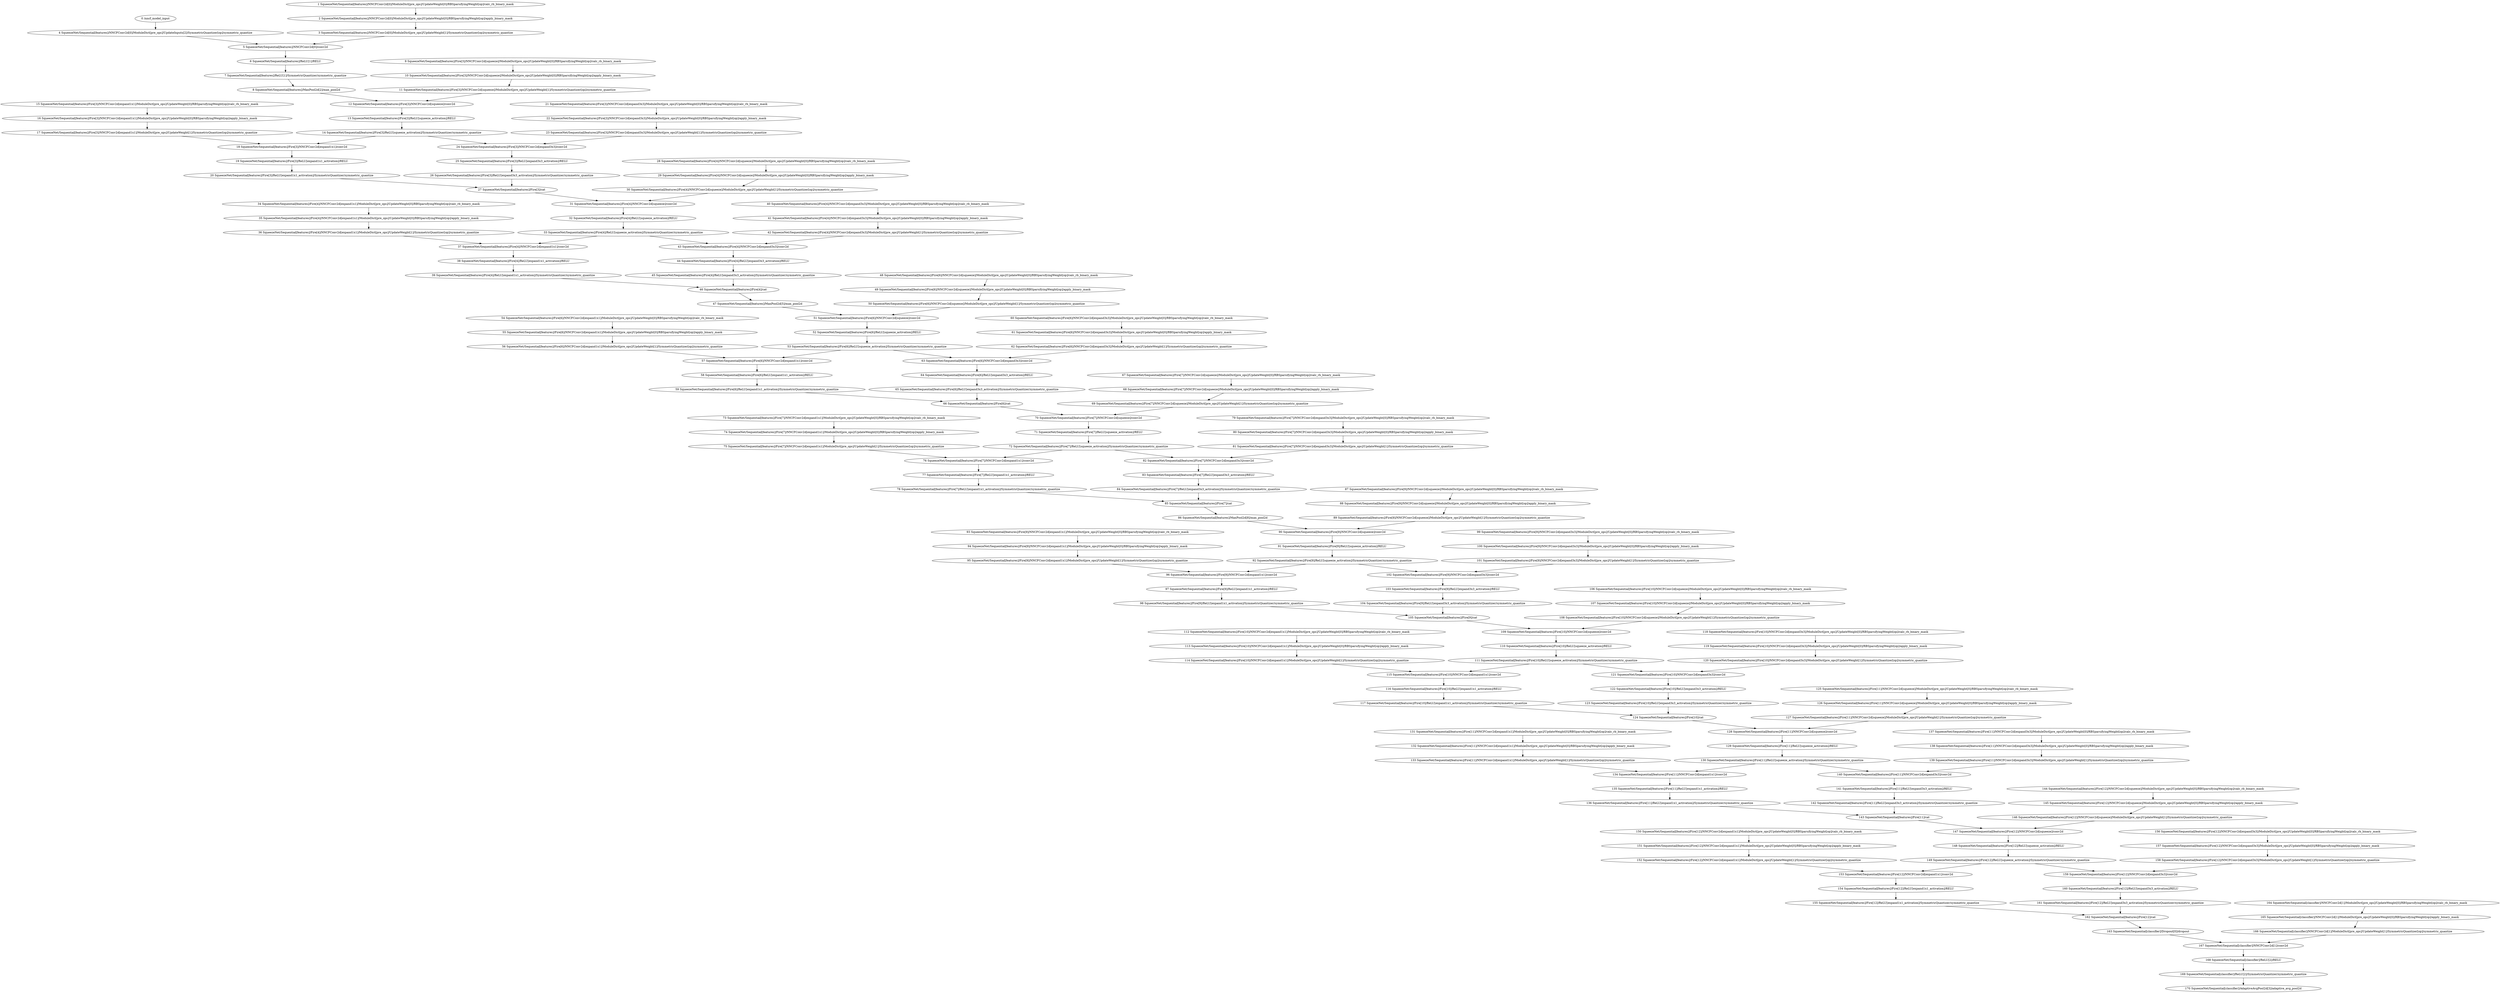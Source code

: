 strict digraph  {
"0 /nncf_model_input" [id=0, scope="", type=nncf_model_input];
"1 SqueezeNet/Sequential[features]/NNCFConv2d[0]/ModuleDict[pre_ops]/UpdateWeight[0]/RBSparsifyingWeight[op]/calc_rb_binary_mask" [id=1, scope="SqueezeNet/Sequential[features]/NNCFConv2d[0]/ModuleDict[pre_ops]/UpdateWeight[0]/RBSparsifyingWeight[op]", type=calc_rb_binary_mask];
"2 SqueezeNet/Sequential[features]/NNCFConv2d[0]/ModuleDict[pre_ops]/UpdateWeight[0]/RBSparsifyingWeight[op]/apply_binary_mask" [id=2, scope="SqueezeNet/Sequential[features]/NNCFConv2d[0]/ModuleDict[pre_ops]/UpdateWeight[0]/RBSparsifyingWeight[op]", type=apply_binary_mask];
"3 SqueezeNet/Sequential[features]/NNCFConv2d[0]/ModuleDict[pre_ops]/UpdateWeight[1]/SymmetricQuantizer[op]/symmetric_quantize" [id=3, scope="SqueezeNet/Sequential[features]/NNCFConv2d[0]/ModuleDict[pre_ops]/UpdateWeight[1]/SymmetricQuantizer[op]", type=symmetric_quantize];
"4 SqueezeNet/Sequential[features]/NNCFConv2d[0]/ModuleDict[pre_ops]/UpdateInputs[2]/SymmetricQuantizer[op]/symmetric_quantize" [id=4, scope="SqueezeNet/Sequential[features]/NNCFConv2d[0]/ModuleDict[pre_ops]/UpdateInputs[2]/SymmetricQuantizer[op]", type=symmetric_quantize];
"5 SqueezeNet/Sequential[features]/NNCFConv2d[0]/conv2d" [id=5, scope="SqueezeNet/Sequential[features]/NNCFConv2d[0]", type=conv2d];
"6 SqueezeNet/Sequential[features]/ReLU[1]/RELU" [id=6, scope="SqueezeNet/Sequential[features]/ReLU[1]", type=RELU];
"7 SqueezeNet/Sequential[features]/ReLU[1]/SymmetricQuantizer/symmetric_quantize" [id=7, scope="SqueezeNet/Sequential[features]/ReLU[1]/SymmetricQuantizer", type=symmetric_quantize];
"8 SqueezeNet/Sequential[features]/MaxPool2d[2]/max_pool2d" [id=8, scope="SqueezeNet/Sequential[features]/MaxPool2d[2]", type=max_pool2d];
"9 SqueezeNet/Sequential[features]/Fire[3]/NNCFConv2d[squeeze]/ModuleDict[pre_ops]/UpdateWeight[0]/RBSparsifyingWeight[op]/calc_rb_binary_mask" [id=9, scope="SqueezeNet/Sequential[features]/Fire[3]/NNCFConv2d[squeeze]/ModuleDict[pre_ops]/UpdateWeight[0]/RBSparsifyingWeight[op]", type=calc_rb_binary_mask];
"10 SqueezeNet/Sequential[features]/Fire[3]/NNCFConv2d[squeeze]/ModuleDict[pre_ops]/UpdateWeight[0]/RBSparsifyingWeight[op]/apply_binary_mask" [id=10, scope="SqueezeNet/Sequential[features]/Fire[3]/NNCFConv2d[squeeze]/ModuleDict[pre_ops]/UpdateWeight[0]/RBSparsifyingWeight[op]", type=apply_binary_mask];
"11 SqueezeNet/Sequential[features]/Fire[3]/NNCFConv2d[squeeze]/ModuleDict[pre_ops]/UpdateWeight[1]/SymmetricQuantizer[op]/symmetric_quantize" [id=11, scope="SqueezeNet/Sequential[features]/Fire[3]/NNCFConv2d[squeeze]/ModuleDict[pre_ops]/UpdateWeight[1]/SymmetricQuantizer[op]", type=symmetric_quantize];
"12 SqueezeNet/Sequential[features]/Fire[3]/NNCFConv2d[squeeze]/conv2d" [id=12, scope="SqueezeNet/Sequential[features]/Fire[3]/NNCFConv2d[squeeze]", type=conv2d];
"13 SqueezeNet/Sequential[features]/Fire[3]/ReLU[squeeze_activation]/RELU" [id=13, scope="SqueezeNet/Sequential[features]/Fire[3]/ReLU[squeeze_activation]", type=RELU];
"14 SqueezeNet/Sequential[features]/Fire[3]/ReLU[squeeze_activation]/SymmetricQuantizer/symmetric_quantize" [id=14, scope="SqueezeNet/Sequential[features]/Fire[3]/ReLU[squeeze_activation]/SymmetricQuantizer", type=symmetric_quantize];
"15 SqueezeNet/Sequential[features]/Fire[3]/NNCFConv2d[expand1x1]/ModuleDict[pre_ops]/UpdateWeight[0]/RBSparsifyingWeight[op]/calc_rb_binary_mask" [id=15, scope="SqueezeNet/Sequential[features]/Fire[3]/NNCFConv2d[expand1x1]/ModuleDict[pre_ops]/UpdateWeight[0]/RBSparsifyingWeight[op]", type=calc_rb_binary_mask];
"16 SqueezeNet/Sequential[features]/Fire[3]/NNCFConv2d[expand1x1]/ModuleDict[pre_ops]/UpdateWeight[0]/RBSparsifyingWeight[op]/apply_binary_mask" [id=16, scope="SqueezeNet/Sequential[features]/Fire[3]/NNCFConv2d[expand1x1]/ModuleDict[pre_ops]/UpdateWeight[0]/RBSparsifyingWeight[op]", type=apply_binary_mask];
"17 SqueezeNet/Sequential[features]/Fire[3]/NNCFConv2d[expand1x1]/ModuleDict[pre_ops]/UpdateWeight[1]/SymmetricQuantizer[op]/symmetric_quantize" [id=17, scope="SqueezeNet/Sequential[features]/Fire[3]/NNCFConv2d[expand1x1]/ModuleDict[pre_ops]/UpdateWeight[1]/SymmetricQuantizer[op]", type=symmetric_quantize];
"18 SqueezeNet/Sequential[features]/Fire[3]/NNCFConv2d[expand1x1]/conv2d" [id=18, scope="SqueezeNet/Sequential[features]/Fire[3]/NNCFConv2d[expand1x1]", type=conv2d];
"19 SqueezeNet/Sequential[features]/Fire[3]/ReLU[expand1x1_activation]/RELU" [id=19, scope="SqueezeNet/Sequential[features]/Fire[3]/ReLU[expand1x1_activation]", type=RELU];
"20 SqueezeNet/Sequential[features]/Fire[3]/ReLU[expand1x1_activation]/SymmetricQuantizer/symmetric_quantize" [id=20, scope="SqueezeNet/Sequential[features]/Fire[3]/ReLU[expand1x1_activation]/SymmetricQuantizer", type=symmetric_quantize];
"21 SqueezeNet/Sequential[features]/Fire[3]/NNCFConv2d[expand3x3]/ModuleDict[pre_ops]/UpdateWeight[0]/RBSparsifyingWeight[op]/calc_rb_binary_mask" [id=21, scope="SqueezeNet/Sequential[features]/Fire[3]/NNCFConv2d[expand3x3]/ModuleDict[pre_ops]/UpdateWeight[0]/RBSparsifyingWeight[op]", type=calc_rb_binary_mask];
"22 SqueezeNet/Sequential[features]/Fire[3]/NNCFConv2d[expand3x3]/ModuleDict[pre_ops]/UpdateWeight[0]/RBSparsifyingWeight[op]/apply_binary_mask" [id=22, scope="SqueezeNet/Sequential[features]/Fire[3]/NNCFConv2d[expand3x3]/ModuleDict[pre_ops]/UpdateWeight[0]/RBSparsifyingWeight[op]", type=apply_binary_mask];
"23 SqueezeNet/Sequential[features]/Fire[3]/NNCFConv2d[expand3x3]/ModuleDict[pre_ops]/UpdateWeight[1]/SymmetricQuantizer[op]/symmetric_quantize" [id=23, scope="SqueezeNet/Sequential[features]/Fire[3]/NNCFConv2d[expand3x3]/ModuleDict[pre_ops]/UpdateWeight[1]/SymmetricQuantizer[op]", type=symmetric_quantize];
"24 SqueezeNet/Sequential[features]/Fire[3]/NNCFConv2d[expand3x3]/conv2d" [id=24, scope="SqueezeNet/Sequential[features]/Fire[3]/NNCFConv2d[expand3x3]", type=conv2d];
"25 SqueezeNet/Sequential[features]/Fire[3]/ReLU[expand3x3_activation]/RELU" [id=25, scope="SqueezeNet/Sequential[features]/Fire[3]/ReLU[expand3x3_activation]", type=RELU];
"26 SqueezeNet/Sequential[features]/Fire[3]/ReLU[expand3x3_activation]/SymmetricQuantizer/symmetric_quantize" [id=26, scope="SqueezeNet/Sequential[features]/Fire[3]/ReLU[expand3x3_activation]/SymmetricQuantizer", type=symmetric_quantize];
"27 SqueezeNet/Sequential[features]/Fire[3]/cat" [id=27, scope="SqueezeNet/Sequential[features]/Fire[3]", type=cat];
"28 SqueezeNet/Sequential[features]/Fire[4]/NNCFConv2d[squeeze]/ModuleDict[pre_ops]/UpdateWeight[0]/RBSparsifyingWeight[op]/calc_rb_binary_mask" [id=28, scope="SqueezeNet/Sequential[features]/Fire[4]/NNCFConv2d[squeeze]/ModuleDict[pre_ops]/UpdateWeight[0]/RBSparsifyingWeight[op]", type=calc_rb_binary_mask];
"29 SqueezeNet/Sequential[features]/Fire[4]/NNCFConv2d[squeeze]/ModuleDict[pre_ops]/UpdateWeight[0]/RBSparsifyingWeight[op]/apply_binary_mask" [id=29, scope="SqueezeNet/Sequential[features]/Fire[4]/NNCFConv2d[squeeze]/ModuleDict[pre_ops]/UpdateWeight[0]/RBSparsifyingWeight[op]", type=apply_binary_mask];
"30 SqueezeNet/Sequential[features]/Fire[4]/NNCFConv2d[squeeze]/ModuleDict[pre_ops]/UpdateWeight[1]/SymmetricQuantizer[op]/symmetric_quantize" [id=30, scope="SqueezeNet/Sequential[features]/Fire[4]/NNCFConv2d[squeeze]/ModuleDict[pre_ops]/UpdateWeight[1]/SymmetricQuantizer[op]", type=symmetric_quantize];
"31 SqueezeNet/Sequential[features]/Fire[4]/NNCFConv2d[squeeze]/conv2d" [id=31, scope="SqueezeNet/Sequential[features]/Fire[4]/NNCFConv2d[squeeze]", type=conv2d];
"32 SqueezeNet/Sequential[features]/Fire[4]/ReLU[squeeze_activation]/RELU" [id=32, scope="SqueezeNet/Sequential[features]/Fire[4]/ReLU[squeeze_activation]", type=RELU];
"33 SqueezeNet/Sequential[features]/Fire[4]/ReLU[squeeze_activation]/SymmetricQuantizer/symmetric_quantize" [id=33, scope="SqueezeNet/Sequential[features]/Fire[4]/ReLU[squeeze_activation]/SymmetricQuantizer", type=symmetric_quantize];
"34 SqueezeNet/Sequential[features]/Fire[4]/NNCFConv2d[expand1x1]/ModuleDict[pre_ops]/UpdateWeight[0]/RBSparsifyingWeight[op]/calc_rb_binary_mask" [id=34, scope="SqueezeNet/Sequential[features]/Fire[4]/NNCFConv2d[expand1x1]/ModuleDict[pre_ops]/UpdateWeight[0]/RBSparsifyingWeight[op]", type=calc_rb_binary_mask];
"35 SqueezeNet/Sequential[features]/Fire[4]/NNCFConv2d[expand1x1]/ModuleDict[pre_ops]/UpdateWeight[0]/RBSparsifyingWeight[op]/apply_binary_mask" [id=35, scope="SqueezeNet/Sequential[features]/Fire[4]/NNCFConv2d[expand1x1]/ModuleDict[pre_ops]/UpdateWeight[0]/RBSparsifyingWeight[op]", type=apply_binary_mask];
"36 SqueezeNet/Sequential[features]/Fire[4]/NNCFConv2d[expand1x1]/ModuleDict[pre_ops]/UpdateWeight[1]/SymmetricQuantizer[op]/symmetric_quantize" [id=36, scope="SqueezeNet/Sequential[features]/Fire[4]/NNCFConv2d[expand1x1]/ModuleDict[pre_ops]/UpdateWeight[1]/SymmetricQuantizer[op]", type=symmetric_quantize];
"37 SqueezeNet/Sequential[features]/Fire[4]/NNCFConv2d[expand1x1]/conv2d" [id=37, scope="SqueezeNet/Sequential[features]/Fire[4]/NNCFConv2d[expand1x1]", type=conv2d];
"38 SqueezeNet/Sequential[features]/Fire[4]/ReLU[expand1x1_activation]/RELU" [id=38, scope="SqueezeNet/Sequential[features]/Fire[4]/ReLU[expand1x1_activation]", type=RELU];
"39 SqueezeNet/Sequential[features]/Fire[4]/ReLU[expand1x1_activation]/SymmetricQuantizer/symmetric_quantize" [id=39, scope="SqueezeNet/Sequential[features]/Fire[4]/ReLU[expand1x1_activation]/SymmetricQuantizer", type=symmetric_quantize];
"40 SqueezeNet/Sequential[features]/Fire[4]/NNCFConv2d[expand3x3]/ModuleDict[pre_ops]/UpdateWeight[0]/RBSparsifyingWeight[op]/calc_rb_binary_mask" [id=40, scope="SqueezeNet/Sequential[features]/Fire[4]/NNCFConv2d[expand3x3]/ModuleDict[pre_ops]/UpdateWeight[0]/RBSparsifyingWeight[op]", type=calc_rb_binary_mask];
"41 SqueezeNet/Sequential[features]/Fire[4]/NNCFConv2d[expand3x3]/ModuleDict[pre_ops]/UpdateWeight[0]/RBSparsifyingWeight[op]/apply_binary_mask" [id=41, scope="SqueezeNet/Sequential[features]/Fire[4]/NNCFConv2d[expand3x3]/ModuleDict[pre_ops]/UpdateWeight[0]/RBSparsifyingWeight[op]", type=apply_binary_mask];
"42 SqueezeNet/Sequential[features]/Fire[4]/NNCFConv2d[expand3x3]/ModuleDict[pre_ops]/UpdateWeight[1]/SymmetricQuantizer[op]/symmetric_quantize" [id=42, scope="SqueezeNet/Sequential[features]/Fire[4]/NNCFConv2d[expand3x3]/ModuleDict[pre_ops]/UpdateWeight[1]/SymmetricQuantizer[op]", type=symmetric_quantize];
"43 SqueezeNet/Sequential[features]/Fire[4]/NNCFConv2d[expand3x3]/conv2d" [id=43, scope="SqueezeNet/Sequential[features]/Fire[4]/NNCFConv2d[expand3x3]", type=conv2d];
"44 SqueezeNet/Sequential[features]/Fire[4]/ReLU[expand3x3_activation]/RELU" [id=44, scope="SqueezeNet/Sequential[features]/Fire[4]/ReLU[expand3x3_activation]", type=RELU];
"45 SqueezeNet/Sequential[features]/Fire[4]/ReLU[expand3x3_activation]/SymmetricQuantizer/symmetric_quantize" [id=45, scope="SqueezeNet/Sequential[features]/Fire[4]/ReLU[expand3x3_activation]/SymmetricQuantizer", type=symmetric_quantize];
"46 SqueezeNet/Sequential[features]/Fire[4]/cat" [id=46, scope="SqueezeNet/Sequential[features]/Fire[4]", type=cat];
"47 SqueezeNet/Sequential[features]/MaxPool2d[5]/max_pool2d" [id=47, scope="SqueezeNet/Sequential[features]/MaxPool2d[5]", type=max_pool2d];
"48 SqueezeNet/Sequential[features]/Fire[6]/NNCFConv2d[squeeze]/ModuleDict[pre_ops]/UpdateWeight[0]/RBSparsifyingWeight[op]/calc_rb_binary_mask" [id=48, scope="SqueezeNet/Sequential[features]/Fire[6]/NNCFConv2d[squeeze]/ModuleDict[pre_ops]/UpdateWeight[0]/RBSparsifyingWeight[op]", type=calc_rb_binary_mask];
"49 SqueezeNet/Sequential[features]/Fire[6]/NNCFConv2d[squeeze]/ModuleDict[pre_ops]/UpdateWeight[0]/RBSparsifyingWeight[op]/apply_binary_mask" [id=49, scope="SqueezeNet/Sequential[features]/Fire[6]/NNCFConv2d[squeeze]/ModuleDict[pre_ops]/UpdateWeight[0]/RBSparsifyingWeight[op]", type=apply_binary_mask];
"50 SqueezeNet/Sequential[features]/Fire[6]/NNCFConv2d[squeeze]/ModuleDict[pre_ops]/UpdateWeight[1]/SymmetricQuantizer[op]/symmetric_quantize" [id=50, scope="SqueezeNet/Sequential[features]/Fire[6]/NNCFConv2d[squeeze]/ModuleDict[pre_ops]/UpdateWeight[1]/SymmetricQuantizer[op]", type=symmetric_quantize];
"51 SqueezeNet/Sequential[features]/Fire[6]/NNCFConv2d[squeeze]/conv2d" [id=51, scope="SqueezeNet/Sequential[features]/Fire[6]/NNCFConv2d[squeeze]", type=conv2d];
"52 SqueezeNet/Sequential[features]/Fire[6]/ReLU[squeeze_activation]/RELU" [id=52, scope="SqueezeNet/Sequential[features]/Fire[6]/ReLU[squeeze_activation]", type=RELU];
"53 SqueezeNet/Sequential[features]/Fire[6]/ReLU[squeeze_activation]/SymmetricQuantizer/symmetric_quantize" [id=53, scope="SqueezeNet/Sequential[features]/Fire[6]/ReLU[squeeze_activation]/SymmetricQuantizer", type=symmetric_quantize];
"54 SqueezeNet/Sequential[features]/Fire[6]/NNCFConv2d[expand1x1]/ModuleDict[pre_ops]/UpdateWeight[0]/RBSparsifyingWeight[op]/calc_rb_binary_mask" [id=54, scope="SqueezeNet/Sequential[features]/Fire[6]/NNCFConv2d[expand1x1]/ModuleDict[pre_ops]/UpdateWeight[0]/RBSparsifyingWeight[op]", type=calc_rb_binary_mask];
"55 SqueezeNet/Sequential[features]/Fire[6]/NNCFConv2d[expand1x1]/ModuleDict[pre_ops]/UpdateWeight[0]/RBSparsifyingWeight[op]/apply_binary_mask" [id=55, scope="SqueezeNet/Sequential[features]/Fire[6]/NNCFConv2d[expand1x1]/ModuleDict[pre_ops]/UpdateWeight[0]/RBSparsifyingWeight[op]", type=apply_binary_mask];
"56 SqueezeNet/Sequential[features]/Fire[6]/NNCFConv2d[expand1x1]/ModuleDict[pre_ops]/UpdateWeight[1]/SymmetricQuantizer[op]/symmetric_quantize" [id=56, scope="SqueezeNet/Sequential[features]/Fire[6]/NNCFConv2d[expand1x1]/ModuleDict[pre_ops]/UpdateWeight[1]/SymmetricQuantizer[op]", type=symmetric_quantize];
"57 SqueezeNet/Sequential[features]/Fire[6]/NNCFConv2d[expand1x1]/conv2d" [id=57, scope="SqueezeNet/Sequential[features]/Fire[6]/NNCFConv2d[expand1x1]", type=conv2d];
"58 SqueezeNet/Sequential[features]/Fire[6]/ReLU[expand1x1_activation]/RELU" [id=58, scope="SqueezeNet/Sequential[features]/Fire[6]/ReLU[expand1x1_activation]", type=RELU];
"59 SqueezeNet/Sequential[features]/Fire[6]/ReLU[expand1x1_activation]/SymmetricQuantizer/symmetric_quantize" [id=59, scope="SqueezeNet/Sequential[features]/Fire[6]/ReLU[expand1x1_activation]/SymmetricQuantizer", type=symmetric_quantize];
"60 SqueezeNet/Sequential[features]/Fire[6]/NNCFConv2d[expand3x3]/ModuleDict[pre_ops]/UpdateWeight[0]/RBSparsifyingWeight[op]/calc_rb_binary_mask" [id=60, scope="SqueezeNet/Sequential[features]/Fire[6]/NNCFConv2d[expand3x3]/ModuleDict[pre_ops]/UpdateWeight[0]/RBSparsifyingWeight[op]", type=calc_rb_binary_mask];
"61 SqueezeNet/Sequential[features]/Fire[6]/NNCFConv2d[expand3x3]/ModuleDict[pre_ops]/UpdateWeight[0]/RBSparsifyingWeight[op]/apply_binary_mask" [id=61, scope="SqueezeNet/Sequential[features]/Fire[6]/NNCFConv2d[expand3x3]/ModuleDict[pre_ops]/UpdateWeight[0]/RBSparsifyingWeight[op]", type=apply_binary_mask];
"62 SqueezeNet/Sequential[features]/Fire[6]/NNCFConv2d[expand3x3]/ModuleDict[pre_ops]/UpdateWeight[1]/SymmetricQuantizer[op]/symmetric_quantize" [id=62, scope="SqueezeNet/Sequential[features]/Fire[6]/NNCFConv2d[expand3x3]/ModuleDict[pre_ops]/UpdateWeight[1]/SymmetricQuantizer[op]", type=symmetric_quantize];
"63 SqueezeNet/Sequential[features]/Fire[6]/NNCFConv2d[expand3x3]/conv2d" [id=63, scope="SqueezeNet/Sequential[features]/Fire[6]/NNCFConv2d[expand3x3]", type=conv2d];
"64 SqueezeNet/Sequential[features]/Fire[6]/ReLU[expand3x3_activation]/RELU" [id=64, scope="SqueezeNet/Sequential[features]/Fire[6]/ReLU[expand3x3_activation]", type=RELU];
"65 SqueezeNet/Sequential[features]/Fire[6]/ReLU[expand3x3_activation]/SymmetricQuantizer/symmetric_quantize" [id=65, scope="SqueezeNet/Sequential[features]/Fire[6]/ReLU[expand3x3_activation]/SymmetricQuantizer", type=symmetric_quantize];
"66 SqueezeNet/Sequential[features]/Fire[6]/cat" [id=66, scope="SqueezeNet/Sequential[features]/Fire[6]", type=cat];
"67 SqueezeNet/Sequential[features]/Fire[7]/NNCFConv2d[squeeze]/ModuleDict[pre_ops]/UpdateWeight[0]/RBSparsifyingWeight[op]/calc_rb_binary_mask" [id=67, scope="SqueezeNet/Sequential[features]/Fire[7]/NNCFConv2d[squeeze]/ModuleDict[pre_ops]/UpdateWeight[0]/RBSparsifyingWeight[op]", type=calc_rb_binary_mask];
"68 SqueezeNet/Sequential[features]/Fire[7]/NNCFConv2d[squeeze]/ModuleDict[pre_ops]/UpdateWeight[0]/RBSparsifyingWeight[op]/apply_binary_mask" [id=68, scope="SqueezeNet/Sequential[features]/Fire[7]/NNCFConv2d[squeeze]/ModuleDict[pre_ops]/UpdateWeight[0]/RBSparsifyingWeight[op]", type=apply_binary_mask];
"69 SqueezeNet/Sequential[features]/Fire[7]/NNCFConv2d[squeeze]/ModuleDict[pre_ops]/UpdateWeight[1]/SymmetricQuantizer[op]/symmetric_quantize" [id=69, scope="SqueezeNet/Sequential[features]/Fire[7]/NNCFConv2d[squeeze]/ModuleDict[pre_ops]/UpdateWeight[1]/SymmetricQuantizer[op]", type=symmetric_quantize];
"70 SqueezeNet/Sequential[features]/Fire[7]/NNCFConv2d[squeeze]/conv2d" [id=70, scope="SqueezeNet/Sequential[features]/Fire[7]/NNCFConv2d[squeeze]", type=conv2d];
"71 SqueezeNet/Sequential[features]/Fire[7]/ReLU[squeeze_activation]/RELU" [id=71, scope="SqueezeNet/Sequential[features]/Fire[7]/ReLU[squeeze_activation]", type=RELU];
"72 SqueezeNet/Sequential[features]/Fire[7]/ReLU[squeeze_activation]/SymmetricQuantizer/symmetric_quantize" [id=72, scope="SqueezeNet/Sequential[features]/Fire[7]/ReLU[squeeze_activation]/SymmetricQuantizer", type=symmetric_quantize];
"73 SqueezeNet/Sequential[features]/Fire[7]/NNCFConv2d[expand1x1]/ModuleDict[pre_ops]/UpdateWeight[0]/RBSparsifyingWeight[op]/calc_rb_binary_mask" [id=73, scope="SqueezeNet/Sequential[features]/Fire[7]/NNCFConv2d[expand1x1]/ModuleDict[pre_ops]/UpdateWeight[0]/RBSparsifyingWeight[op]", type=calc_rb_binary_mask];
"74 SqueezeNet/Sequential[features]/Fire[7]/NNCFConv2d[expand1x1]/ModuleDict[pre_ops]/UpdateWeight[0]/RBSparsifyingWeight[op]/apply_binary_mask" [id=74, scope="SqueezeNet/Sequential[features]/Fire[7]/NNCFConv2d[expand1x1]/ModuleDict[pre_ops]/UpdateWeight[0]/RBSparsifyingWeight[op]", type=apply_binary_mask];
"75 SqueezeNet/Sequential[features]/Fire[7]/NNCFConv2d[expand1x1]/ModuleDict[pre_ops]/UpdateWeight[1]/SymmetricQuantizer[op]/symmetric_quantize" [id=75, scope="SqueezeNet/Sequential[features]/Fire[7]/NNCFConv2d[expand1x1]/ModuleDict[pre_ops]/UpdateWeight[1]/SymmetricQuantizer[op]", type=symmetric_quantize];
"76 SqueezeNet/Sequential[features]/Fire[7]/NNCFConv2d[expand1x1]/conv2d" [id=76, scope="SqueezeNet/Sequential[features]/Fire[7]/NNCFConv2d[expand1x1]", type=conv2d];
"77 SqueezeNet/Sequential[features]/Fire[7]/ReLU[expand1x1_activation]/RELU" [id=77, scope="SqueezeNet/Sequential[features]/Fire[7]/ReLU[expand1x1_activation]", type=RELU];
"78 SqueezeNet/Sequential[features]/Fire[7]/ReLU[expand1x1_activation]/SymmetricQuantizer/symmetric_quantize" [id=78, scope="SqueezeNet/Sequential[features]/Fire[7]/ReLU[expand1x1_activation]/SymmetricQuantizer", type=symmetric_quantize];
"79 SqueezeNet/Sequential[features]/Fire[7]/NNCFConv2d[expand3x3]/ModuleDict[pre_ops]/UpdateWeight[0]/RBSparsifyingWeight[op]/calc_rb_binary_mask" [id=79, scope="SqueezeNet/Sequential[features]/Fire[7]/NNCFConv2d[expand3x3]/ModuleDict[pre_ops]/UpdateWeight[0]/RBSparsifyingWeight[op]", type=calc_rb_binary_mask];
"80 SqueezeNet/Sequential[features]/Fire[7]/NNCFConv2d[expand3x3]/ModuleDict[pre_ops]/UpdateWeight[0]/RBSparsifyingWeight[op]/apply_binary_mask" [id=80, scope="SqueezeNet/Sequential[features]/Fire[7]/NNCFConv2d[expand3x3]/ModuleDict[pre_ops]/UpdateWeight[0]/RBSparsifyingWeight[op]", type=apply_binary_mask];
"81 SqueezeNet/Sequential[features]/Fire[7]/NNCFConv2d[expand3x3]/ModuleDict[pre_ops]/UpdateWeight[1]/SymmetricQuantizer[op]/symmetric_quantize" [id=81, scope="SqueezeNet/Sequential[features]/Fire[7]/NNCFConv2d[expand3x3]/ModuleDict[pre_ops]/UpdateWeight[1]/SymmetricQuantizer[op]", type=symmetric_quantize];
"82 SqueezeNet/Sequential[features]/Fire[7]/NNCFConv2d[expand3x3]/conv2d" [id=82, scope="SqueezeNet/Sequential[features]/Fire[7]/NNCFConv2d[expand3x3]", type=conv2d];
"83 SqueezeNet/Sequential[features]/Fire[7]/ReLU[expand3x3_activation]/RELU" [id=83, scope="SqueezeNet/Sequential[features]/Fire[7]/ReLU[expand3x3_activation]", type=RELU];
"84 SqueezeNet/Sequential[features]/Fire[7]/ReLU[expand3x3_activation]/SymmetricQuantizer/symmetric_quantize" [id=84, scope="SqueezeNet/Sequential[features]/Fire[7]/ReLU[expand3x3_activation]/SymmetricQuantizer", type=symmetric_quantize];
"85 SqueezeNet/Sequential[features]/Fire[7]/cat" [id=85, scope="SqueezeNet/Sequential[features]/Fire[7]", type=cat];
"86 SqueezeNet/Sequential[features]/MaxPool2d[8]/max_pool2d" [id=86, scope="SqueezeNet/Sequential[features]/MaxPool2d[8]", type=max_pool2d];
"87 SqueezeNet/Sequential[features]/Fire[9]/NNCFConv2d[squeeze]/ModuleDict[pre_ops]/UpdateWeight[0]/RBSparsifyingWeight[op]/calc_rb_binary_mask" [id=87, scope="SqueezeNet/Sequential[features]/Fire[9]/NNCFConv2d[squeeze]/ModuleDict[pre_ops]/UpdateWeight[0]/RBSparsifyingWeight[op]", type=calc_rb_binary_mask];
"88 SqueezeNet/Sequential[features]/Fire[9]/NNCFConv2d[squeeze]/ModuleDict[pre_ops]/UpdateWeight[0]/RBSparsifyingWeight[op]/apply_binary_mask" [id=88, scope="SqueezeNet/Sequential[features]/Fire[9]/NNCFConv2d[squeeze]/ModuleDict[pre_ops]/UpdateWeight[0]/RBSparsifyingWeight[op]", type=apply_binary_mask];
"89 SqueezeNet/Sequential[features]/Fire[9]/NNCFConv2d[squeeze]/ModuleDict[pre_ops]/UpdateWeight[1]/SymmetricQuantizer[op]/symmetric_quantize" [id=89, scope="SqueezeNet/Sequential[features]/Fire[9]/NNCFConv2d[squeeze]/ModuleDict[pre_ops]/UpdateWeight[1]/SymmetricQuantizer[op]", type=symmetric_quantize];
"90 SqueezeNet/Sequential[features]/Fire[9]/NNCFConv2d[squeeze]/conv2d" [id=90, scope="SqueezeNet/Sequential[features]/Fire[9]/NNCFConv2d[squeeze]", type=conv2d];
"91 SqueezeNet/Sequential[features]/Fire[9]/ReLU[squeeze_activation]/RELU" [id=91, scope="SqueezeNet/Sequential[features]/Fire[9]/ReLU[squeeze_activation]", type=RELU];
"92 SqueezeNet/Sequential[features]/Fire[9]/ReLU[squeeze_activation]/SymmetricQuantizer/symmetric_quantize" [id=92, scope="SqueezeNet/Sequential[features]/Fire[9]/ReLU[squeeze_activation]/SymmetricQuantizer", type=symmetric_quantize];
"93 SqueezeNet/Sequential[features]/Fire[9]/NNCFConv2d[expand1x1]/ModuleDict[pre_ops]/UpdateWeight[0]/RBSparsifyingWeight[op]/calc_rb_binary_mask" [id=93, scope="SqueezeNet/Sequential[features]/Fire[9]/NNCFConv2d[expand1x1]/ModuleDict[pre_ops]/UpdateWeight[0]/RBSparsifyingWeight[op]", type=calc_rb_binary_mask];
"94 SqueezeNet/Sequential[features]/Fire[9]/NNCFConv2d[expand1x1]/ModuleDict[pre_ops]/UpdateWeight[0]/RBSparsifyingWeight[op]/apply_binary_mask" [id=94, scope="SqueezeNet/Sequential[features]/Fire[9]/NNCFConv2d[expand1x1]/ModuleDict[pre_ops]/UpdateWeight[0]/RBSparsifyingWeight[op]", type=apply_binary_mask];
"95 SqueezeNet/Sequential[features]/Fire[9]/NNCFConv2d[expand1x1]/ModuleDict[pre_ops]/UpdateWeight[1]/SymmetricQuantizer[op]/symmetric_quantize" [id=95, scope="SqueezeNet/Sequential[features]/Fire[9]/NNCFConv2d[expand1x1]/ModuleDict[pre_ops]/UpdateWeight[1]/SymmetricQuantizer[op]", type=symmetric_quantize];
"96 SqueezeNet/Sequential[features]/Fire[9]/NNCFConv2d[expand1x1]/conv2d" [id=96, scope="SqueezeNet/Sequential[features]/Fire[9]/NNCFConv2d[expand1x1]", type=conv2d];
"97 SqueezeNet/Sequential[features]/Fire[9]/ReLU[expand1x1_activation]/RELU" [id=97, scope="SqueezeNet/Sequential[features]/Fire[9]/ReLU[expand1x1_activation]", type=RELU];
"98 SqueezeNet/Sequential[features]/Fire[9]/ReLU[expand1x1_activation]/SymmetricQuantizer/symmetric_quantize" [id=98, scope="SqueezeNet/Sequential[features]/Fire[9]/ReLU[expand1x1_activation]/SymmetricQuantizer", type=symmetric_quantize];
"99 SqueezeNet/Sequential[features]/Fire[9]/NNCFConv2d[expand3x3]/ModuleDict[pre_ops]/UpdateWeight[0]/RBSparsifyingWeight[op]/calc_rb_binary_mask" [id=99, scope="SqueezeNet/Sequential[features]/Fire[9]/NNCFConv2d[expand3x3]/ModuleDict[pre_ops]/UpdateWeight[0]/RBSparsifyingWeight[op]", type=calc_rb_binary_mask];
"100 SqueezeNet/Sequential[features]/Fire[9]/NNCFConv2d[expand3x3]/ModuleDict[pre_ops]/UpdateWeight[0]/RBSparsifyingWeight[op]/apply_binary_mask" [id=100, scope="SqueezeNet/Sequential[features]/Fire[9]/NNCFConv2d[expand3x3]/ModuleDict[pre_ops]/UpdateWeight[0]/RBSparsifyingWeight[op]", type=apply_binary_mask];
"101 SqueezeNet/Sequential[features]/Fire[9]/NNCFConv2d[expand3x3]/ModuleDict[pre_ops]/UpdateWeight[1]/SymmetricQuantizer[op]/symmetric_quantize" [id=101, scope="SqueezeNet/Sequential[features]/Fire[9]/NNCFConv2d[expand3x3]/ModuleDict[pre_ops]/UpdateWeight[1]/SymmetricQuantizer[op]", type=symmetric_quantize];
"102 SqueezeNet/Sequential[features]/Fire[9]/NNCFConv2d[expand3x3]/conv2d" [id=102, scope="SqueezeNet/Sequential[features]/Fire[9]/NNCFConv2d[expand3x3]", type=conv2d];
"103 SqueezeNet/Sequential[features]/Fire[9]/ReLU[expand3x3_activation]/RELU" [id=103, scope="SqueezeNet/Sequential[features]/Fire[9]/ReLU[expand3x3_activation]", type=RELU];
"104 SqueezeNet/Sequential[features]/Fire[9]/ReLU[expand3x3_activation]/SymmetricQuantizer/symmetric_quantize" [id=104, scope="SqueezeNet/Sequential[features]/Fire[9]/ReLU[expand3x3_activation]/SymmetricQuantizer", type=symmetric_quantize];
"105 SqueezeNet/Sequential[features]/Fire[9]/cat" [id=105, scope="SqueezeNet/Sequential[features]/Fire[9]", type=cat];
"106 SqueezeNet/Sequential[features]/Fire[10]/NNCFConv2d[squeeze]/ModuleDict[pre_ops]/UpdateWeight[0]/RBSparsifyingWeight[op]/calc_rb_binary_mask" [id=106, scope="SqueezeNet/Sequential[features]/Fire[10]/NNCFConv2d[squeeze]/ModuleDict[pre_ops]/UpdateWeight[0]/RBSparsifyingWeight[op]", type=calc_rb_binary_mask];
"107 SqueezeNet/Sequential[features]/Fire[10]/NNCFConv2d[squeeze]/ModuleDict[pre_ops]/UpdateWeight[0]/RBSparsifyingWeight[op]/apply_binary_mask" [id=107, scope="SqueezeNet/Sequential[features]/Fire[10]/NNCFConv2d[squeeze]/ModuleDict[pre_ops]/UpdateWeight[0]/RBSparsifyingWeight[op]", type=apply_binary_mask];
"108 SqueezeNet/Sequential[features]/Fire[10]/NNCFConv2d[squeeze]/ModuleDict[pre_ops]/UpdateWeight[1]/SymmetricQuantizer[op]/symmetric_quantize" [id=108, scope="SqueezeNet/Sequential[features]/Fire[10]/NNCFConv2d[squeeze]/ModuleDict[pre_ops]/UpdateWeight[1]/SymmetricQuantizer[op]", type=symmetric_quantize];
"109 SqueezeNet/Sequential[features]/Fire[10]/NNCFConv2d[squeeze]/conv2d" [id=109, scope="SqueezeNet/Sequential[features]/Fire[10]/NNCFConv2d[squeeze]", type=conv2d];
"110 SqueezeNet/Sequential[features]/Fire[10]/ReLU[squeeze_activation]/RELU" [id=110, scope="SqueezeNet/Sequential[features]/Fire[10]/ReLU[squeeze_activation]", type=RELU];
"111 SqueezeNet/Sequential[features]/Fire[10]/ReLU[squeeze_activation]/SymmetricQuantizer/symmetric_quantize" [id=111, scope="SqueezeNet/Sequential[features]/Fire[10]/ReLU[squeeze_activation]/SymmetricQuantizer", type=symmetric_quantize];
"112 SqueezeNet/Sequential[features]/Fire[10]/NNCFConv2d[expand1x1]/ModuleDict[pre_ops]/UpdateWeight[0]/RBSparsifyingWeight[op]/calc_rb_binary_mask" [id=112, scope="SqueezeNet/Sequential[features]/Fire[10]/NNCFConv2d[expand1x1]/ModuleDict[pre_ops]/UpdateWeight[0]/RBSparsifyingWeight[op]", type=calc_rb_binary_mask];
"113 SqueezeNet/Sequential[features]/Fire[10]/NNCFConv2d[expand1x1]/ModuleDict[pre_ops]/UpdateWeight[0]/RBSparsifyingWeight[op]/apply_binary_mask" [id=113, scope="SqueezeNet/Sequential[features]/Fire[10]/NNCFConv2d[expand1x1]/ModuleDict[pre_ops]/UpdateWeight[0]/RBSparsifyingWeight[op]", type=apply_binary_mask];
"114 SqueezeNet/Sequential[features]/Fire[10]/NNCFConv2d[expand1x1]/ModuleDict[pre_ops]/UpdateWeight[1]/SymmetricQuantizer[op]/symmetric_quantize" [id=114, scope="SqueezeNet/Sequential[features]/Fire[10]/NNCFConv2d[expand1x1]/ModuleDict[pre_ops]/UpdateWeight[1]/SymmetricQuantizer[op]", type=symmetric_quantize];
"115 SqueezeNet/Sequential[features]/Fire[10]/NNCFConv2d[expand1x1]/conv2d" [id=115, scope="SqueezeNet/Sequential[features]/Fire[10]/NNCFConv2d[expand1x1]", type=conv2d];
"116 SqueezeNet/Sequential[features]/Fire[10]/ReLU[expand1x1_activation]/RELU" [id=116, scope="SqueezeNet/Sequential[features]/Fire[10]/ReLU[expand1x1_activation]", type=RELU];
"117 SqueezeNet/Sequential[features]/Fire[10]/ReLU[expand1x1_activation]/SymmetricQuantizer/symmetric_quantize" [id=117, scope="SqueezeNet/Sequential[features]/Fire[10]/ReLU[expand1x1_activation]/SymmetricQuantizer", type=symmetric_quantize];
"118 SqueezeNet/Sequential[features]/Fire[10]/NNCFConv2d[expand3x3]/ModuleDict[pre_ops]/UpdateWeight[0]/RBSparsifyingWeight[op]/calc_rb_binary_mask" [id=118, scope="SqueezeNet/Sequential[features]/Fire[10]/NNCFConv2d[expand3x3]/ModuleDict[pre_ops]/UpdateWeight[0]/RBSparsifyingWeight[op]", type=calc_rb_binary_mask];
"119 SqueezeNet/Sequential[features]/Fire[10]/NNCFConv2d[expand3x3]/ModuleDict[pre_ops]/UpdateWeight[0]/RBSparsifyingWeight[op]/apply_binary_mask" [id=119, scope="SqueezeNet/Sequential[features]/Fire[10]/NNCFConv2d[expand3x3]/ModuleDict[pre_ops]/UpdateWeight[0]/RBSparsifyingWeight[op]", type=apply_binary_mask];
"120 SqueezeNet/Sequential[features]/Fire[10]/NNCFConv2d[expand3x3]/ModuleDict[pre_ops]/UpdateWeight[1]/SymmetricQuantizer[op]/symmetric_quantize" [id=120, scope="SqueezeNet/Sequential[features]/Fire[10]/NNCFConv2d[expand3x3]/ModuleDict[pre_ops]/UpdateWeight[1]/SymmetricQuantizer[op]", type=symmetric_quantize];
"121 SqueezeNet/Sequential[features]/Fire[10]/NNCFConv2d[expand3x3]/conv2d" [id=121, scope="SqueezeNet/Sequential[features]/Fire[10]/NNCFConv2d[expand3x3]", type=conv2d];
"122 SqueezeNet/Sequential[features]/Fire[10]/ReLU[expand3x3_activation]/RELU" [id=122, scope="SqueezeNet/Sequential[features]/Fire[10]/ReLU[expand3x3_activation]", type=RELU];
"123 SqueezeNet/Sequential[features]/Fire[10]/ReLU[expand3x3_activation]/SymmetricQuantizer/symmetric_quantize" [id=123, scope="SqueezeNet/Sequential[features]/Fire[10]/ReLU[expand3x3_activation]/SymmetricQuantizer", type=symmetric_quantize];
"124 SqueezeNet/Sequential[features]/Fire[10]/cat" [id=124, scope="SqueezeNet/Sequential[features]/Fire[10]", type=cat];
"125 SqueezeNet/Sequential[features]/Fire[11]/NNCFConv2d[squeeze]/ModuleDict[pre_ops]/UpdateWeight[0]/RBSparsifyingWeight[op]/calc_rb_binary_mask" [id=125, scope="SqueezeNet/Sequential[features]/Fire[11]/NNCFConv2d[squeeze]/ModuleDict[pre_ops]/UpdateWeight[0]/RBSparsifyingWeight[op]", type=calc_rb_binary_mask];
"126 SqueezeNet/Sequential[features]/Fire[11]/NNCFConv2d[squeeze]/ModuleDict[pre_ops]/UpdateWeight[0]/RBSparsifyingWeight[op]/apply_binary_mask" [id=126, scope="SqueezeNet/Sequential[features]/Fire[11]/NNCFConv2d[squeeze]/ModuleDict[pre_ops]/UpdateWeight[0]/RBSparsifyingWeight[op]", type=apply_binary_mask];
"127 SqueezeNet/Sequential[features]/Fire[11]/NNCFConv2d[squeeze]/ModuleDict[pre_ops]/UpdateWeight[1]/SymmetricQuantizer[op]/symmetric_quantize" [id=127, scope="SqueezeNet/Sequential[features]/Fire[11]/NNCFConv2d[squeeze]/ModuleDict[pre_ops]/UpdateWeight[1]/SymmetricQuantizer[op]", type=symmetric_quantize];
"128 SqueezeNet/Sequential[features]/Fire[11]/NNCFConv2d[squeeze]/conv2d" [id=128, scope="SqueezeNet/Sequential[features]/Fire[11]/NNCFConv2d[squeeze]", type=conv2d];
"129 SqueezeNet/Sequential[features]/Fire[11]/ReLU[squeeze_activation]/RELU" [id=129, scope="SqueezeNet/Sequential[features]/Fire[11]/ReLU[squeeze_activation]", type=RELU];
"130 SqueezeNet/Sequential[features]/Fire[11]/ReLU[squeeze_activation]/SymmetricQuantizer/symmetric_quantize" [id=130, scope="SqueezeNet/Sequential[features]/Fire[11]/ReLU[squeeze_activation]/SymmetricQuantizer", type=symmetric_quantize];
"131 SqueezeNet/Sequential[features]/Fire[11]/NNCFConv2d[expand1x1]/ModuleDict[pre_ops]/UpdateWeight[0]/RBSparsifyingWeight[op]/calc_rb_binary_mask" [id=131, scope="SqueezeNet/Sequential[features]/Fire[11]/NNCFConv2d[expand1x1]/ModuleDict[pre_ops]/UpdateWeight[0]/RBSparsifyingWeight[op]", type=calc_rb_binary_mask];
"132 SqueezeNet/Sequential[features]/Fire[11]/NNCFConv2d[expand1x1]/ModuleDict[pre_ops]/UpdateWeight[0]/RBSparsifyingWeight[op]/apply_binary_mask" [id=132, scope="SqueezeNet/Sequential[features]/Fire[11]/NNCFConv2d[expand1x1]/ModuleDict[pre_ops]/UpdateWeight[0]/RBSparsifyingWeight[op]", type=apply_binary_mask];
"133 SqueezeNet/Sequential[features]/Fire[11]/NNCFConv2d[expand1x1]/ModuleDict[pre_ops]/UpdateWeight[1]/SymmetricQuantizer[op]/symmetric_quantize" [id=133, scope="SqueezeNet/Sequential[features]/Fire[11]/NNCFConv2d[expand1x1]/ModuleDict[pre_ops]/UpdateWeight[1]/SymmetricQuantizer[op]", type=symmetric_quantize];
"134 SqueezeNet/Sequential[features]/Fire[11]/NNCFConv2d[expand1x1]/conv2d" [id=134, scope="SqueezeNet/Sequential[features]/Fire[11]/NNCFConv2d[expand1x1]", type=conv2d];
"135 SqueezeNet/Sequential[features]/Fire[11]/ReLU[expand1x1_activation]/RELU" [id=135, scope="SqueezeNet/Sequential[features]/Fire[11]/ReLU[expand1x1_activation]", type=RELU];
"136 SqueezeNet/Sequential[features]/Fire[11]/ReLU[expand1x1_activation]/SymmetricQuantizer/symmetric_quantize" [id=136, scope="SqueezeNet/Sequential[features]/Fire[11]/ReLU[expand1x1_activation]/SymmetricQuantizer", type=symmetric_quantize];
"137 SqueezeNet/Sequential[features]/Fire[11]/NNCFConv2d[expand3x3]/ModuleDict[pre_ops]/UpdateWeight[0]/RBSparsifyingWeight[op]/calc_rb_binary_mask" [id=137, scope="SqueezeNet/Sequential[features]/Fire[11]/NNCFConv2d[expand3x3]/ModuleDict[pre_ops]/UpdateWeight[0]/RBSparsifyingWeight[op]", type=calc_rb_binary_mask];
"138 SqueezeNet/Sequential[features]/Fire[11]/NNCFConv2d[expand3x3]/ModuleDict[pre_ops]/UpdateWeight[0]/RBSparsifyingWeight[op]/apply_binary_mask" [id=138, scope="SqueezeNet/Sequential[features]/Fire[11]/NNCFConv2d[expand3x3]/ModuleDict[pre_ops]/UpdateWeight[0]/RBSparsifyingWeight[op]", type=apply_binary_mask];
"139 SqueezeNet/Sequential[features]/Fire[11]/NNCFConv2d[expand3x3]/ModuleDict[pre_ops]/UpdateWeight[1]/SymmetricQuantizer[op]/symmetric_quantize" [id=139, scope="SqueezeNet/Sequential[features]/Fire[11]/NNCFConv2d[expand3x3]/ModuleDict[pre_ops]/UpdateWeight[1]/SymmetricQuantizer[op]", type=symmetric_quantize];
"140 SqueezeNet/Sequential[features]/Fire[11]/NNCFConv2d[expand3x3]/conv2d" [id=140, scope="SqueezeNet/Sequential[features]/Fire[11]/NNCFConv2d[expand3x3]", type=conv2d];
"141 SqueezeNet/Sequential[features]/Fire[11]/ReLU[expand3x3_activation]/RELU" [id=141, scope="SqueezeNet/Sequential[features]/Fire[11]/ReLU[expand3x3_activation]", type=RELU];
"142 SqueezeNet/Sequential[features]/Fire[11]/ReLU[expand3x3_activation]/SymmetricQuantizer/symmetric_quantize" [id=142, scope="SqueezeNet/Sequential[features]/Fire[11]/ReLU[expand3x3_activation]/SymmetricQuantizer", type=symmetric_quantize];
"143 SqueezeNet/Sequential[features]/Fire[11]/cat" [id=143, scope="SqueezeNet/Sequential[features]/Fire[11]", type=cat];
"144 SqueezeNet/Sequential[features]/Fire[12]/NNCFConv2d[squeeze]/ModuleDict[pre_ops]/UpdateWeight[0]/RBSparsifyingWeight[op]/calc_rb_binary_mask" [id=144, scope="SqueezeNet/Sequential[features]/Fire[12]/NNCFConv2d[squeeze]/ModuleDict[pre_ops]/UpdateWeight[0]/RBSparsifyingWeight[op]", type=calc_rb_binary_mask];
"145 SqueezeNet/Sequential[features]/Fire[12]/NNCFConv2d[squeeze]/ModuleDict[pre_ops]/UpdateWeight[0]/RBSparsifyingWeight[op]/apply_binary_mask" [id=145, scope="SqueezeNet/Sequential[features]/Fire[12]/NNCFConv2d[squeeze]/ModuleDict[pre_ops]/UpdateWeight[0]/RBSparsifyingWeight[op]", type=apply_binary_mask];
"146 SqueezeNet/Sequential[features]/Fire[12]/NNCFConv2d[squeeze]/ModuleDict[pre_ops]/UpdateWeight[1]/SymmetricQuantizer[op]/symmetric_quantize" [id=146, scope="SqueezeNet/Sequential[features]/Fire[12]/NNCFConv2d[squeeze]/ModuleDict[pre_ops]/UpdateWeight[1]/SymmetricQuantizer[op]", type=symmetric_quantize];
"147 SqueezeNet/Sequential[features]/Fire[12]/NNCFConv2d[squeeze]/conv2d" [id=147, scope="SqueezeNet/Sequential[features]/Fire[12]/NNCFConv2d[squeeze]", type=conv2d];
"148 SqueezeNet/Sequential[features]/Fire[12]/ReLU[squeeze_activation]/RELU" [id=148, scope="SqueezeNet/Sequential[features]/Fire[12]/ReLU[squeeze_activation]", type=RELU];
"149 SqueezeNet/Sequential[features]/Fire[12]/ReLU[squeeze_activation]/SymmetricQuantizer/symmetric_quantize" [id=149, scope="SqueezeNet/Sequential[features]/Fire[12]/ReLU[squeeze_activation]/SymmetricQuantizer", type=symmetric_quantize];
"150 SqueezeNet/Sequential[features]/Fire[12]/NNCFConv2d[expand1x1]/ModuleDict[pre_ops]/UpdateWeight[0]/RBSparsifyingWeight[op]/calc_rb_binary_mask" [id=150, scope="SqueezeNet/Sequential[features]/Fire[12]/NNCFConv2d[expand1x1]/ModuleDict[pre_ops]/UpdateWeight[0]/RBSparsifyingWeight[op]", type=calc_rb_binary_mask];
"151 SqueezeNet/Sequential[features]/Fire[12]/NNCFConv2d[expand1x1]/ModuleDict[pre_ops]/UpdateWeight[0]/RBSparsifyingWeight[op]/apply_binary_mask" [id=151, scope="SqueezeNet/Sequential[features]/Fire[12]/NNCFConv2d[expand1x1]/ModuleDict[pre_ops]/UpdateWeight[0]/RBSparsifyingWeight[op]", type=apply_binary_mask];
"152 SqueezeNet/Sequential[features]/Fire[12]/NNCFConv2d[expand1x1]/ModuleDict[pre_ops]/UpdateWeight[1]/SymmetricQuantizer[op]/symmetric_quantize" [id=152, scope="SqueezeNet/Sequential[features]/Fire[12]/NNCFConv2d[expand1x1]/ModuleDict[pre_ops]/UpdateWeight[1]/SymmetricQuantizer[op]", type=symmetric_quantize];
"153 SqueezeNet/Sequential[features]/Fire[12]/NNCFConv2d[expand1x1]/conv2d" [id=153, scope="SqueezeNet/Sequential[features]/Fire[12]/NNCFConv2d[expand1x1]", type=conv2d];
"154 SqueezeNet/Sequential[features]/Fire[12]/ReLU[expand1x1_activation]/RELU" [id=154, scope="SqueezeNet/Sequential[features]/Fire[12]/ReLU[expand1x1_activation]", type=RELU];
"155 SqueezeNet/Sequential[features]/Fire[12]/ReLU[expand1x1_activation]/SymmetricQuantizer/symmetric_quantize" [id=155, scope="SqueezeNet/Sequential[features]/Fire[12]/ReLU[expand1x1_activation]/SymmetricQuantizer", type=symmetric_quantize];
"156 SqueezeNet/Sequential[features]/Fire[12]/NNCFConv2d[expand3x3]/ModuleDict[pre_ops]/UpdateWeight[0]/RBSparsifyingWeight[op]/calc_rb_binary_mask" [id=156, scope="SqueezeNet/Sequential[features]/Fire[12]/NNCFConv2d[expand3x3]/ModuleDict[pre_ops]/UpdateWeight[0]/RBSparsifyingWeight[op]", type=calc_rb_binary_mask];
"157 SqueezeNet/Sequential[features]/Fire[12]/NNCFConv2d[expand3x3]/ModuleDict[pre_ops]/UpdateWeight[0]/RBSparsifyingWeight[op]/apply_binary_mask" [id=157, scope="SqueezeNet/Sequential[features]/Fire[12]/NNCFConv2d[expand3x3]/ModuleDict[pre_ops]/UpdateWeight[0]/RBSparsifyingWeight[op]", type=apply_binary_mask];
"158 SqueezeNet/Sequential[features]/Fire[12]/NNCFConv2d[expand3x3]/ModuleDict[pre_ops]/UpdateWeight[1]/SymmetricQuantizer[op]/symmetric_quantize" [id=158, scope="SqueezeNet/Sequential[features]/Fire[12]/NNCFConv2d[expand3x3]/ModuleDict[pre_ops]/UpdateWeight[1]/SymmetricQuantizer[op]", type=symmetric_quantize];
"159 SqueezeNet/Sequential[features]/Fire[12]/NNCFConv2d[expand3x3]/conv2d" [id=159, scope="SqueezeNet/Sequential[features]/Fire[12]/NNCFConv2d[expand3x3]", type=conv2d];
"160 SqueezeNet/Sequential[features]/Fire[12]/ReLU[expand3x3_activation]/RELU" [id=160, scope="SqueezeNet/Sequential[features]/Fire[12]/ReLU[expand3x3_activation]", type=RELU];
"161 SqueezeNet/Sequential[features]/Fire[12]/ReLU[expand3x3_activation]/SymmetricQuantizer/symmetric_quantize" [id=161, scope="SqueezeNet/Sequential[features]/Fire[12]/ReLU[expand3x3_activation]/SymmetricQuantizer", type=symmetric_quantize];
"162 SqueezeNet/Sequential[features]/Fire[12]/cat" [id=162, scope="SqueezeNet/Sequential[features]/Fire[12]", type=cat];
"163 SqueezeNet/Sequential[classifier]/Dropout[0]/dropout" [id=163, scope="SqueezeNet/Sequential[classifier]/Dropout[0]", type=dropout];
"164 SqueezeNet/Sequential[classifier]/NNCFConv2d[1]/ModuleDict[pre_ops]/UpdateWeight[0]/RBSparsifyingWeight[op]/calc_rb_binary_mask" [id=164, scope="SqueezeNet/Sequential[classifier]/NNCFConv2d[1]/ModuleDict[pre_ops]/UpdateWeight[0]/RBSparsifyingWeight[op]", type=calc_rb_binary_mask];
"165 SqueezeNet/Sequential[classifier]/NNCFConv2d[1]/ModuleDict[pre_ops]/UpdateWeight[0]/RBSparsifyingWeight[op]/apply_binary_mask" [id=165, scope="SqueezeNet/Sequential[classifier]/NNCFConv2d[1]/ModuleDict[pre_ops]/UpdateWeight[0]/RBSparsifyingWeight[op]", type=apply_binary_mask];
"166 SqueezeNet/Sequential[classifier]/NNCFConv2d[1]/ModuleDict[pre_ops]/UpdateWeight[1]/SymmetricQuantizer[op]/symmetric_quantize" [id=166, scope="SqueezeNet/Sequential[classifier]/NNCFConv2d[1]/ModuleDict[pre_ops]/UpdateWeight[1]/SymmetricQuantizer[op]", type=symmetric_quantize];
"167 SqueezeNet/Sequential[classifier]/NNCFConv2d[1]/conv2d" [id=167, scope="SqueezeNet/Sequential[classifier]/NNCFConv2d[1]", type=conv2d];
"168 SqueezeNet/Sequential[classifier]/ReLU[2]/RELU" [id=168, scope="SqueezeNet/Sequential[classifier]/ReLU[2]", type=RELU];
"169 SqueezeNet/Sequential[classifier]/ReLU[2]/SymmetricQuantizer/symmetric_quantize" [id=169, scope="SqueezeNet/Sequential[classifier]/ReLU[2]/SymmetricQuantizer", type=symmetric_quantize];
"170 SqueezeNet/Sequential[classifier]/AdaptiveAvgPool2d[3]/adaptive_avg_pool2d" [id=170, scope="SqueezeNet/Sequential[classifier]/AdaptiveAvgPool2d[3]", type=adaptive_avg_pool2d];
"0 /nncf_model_input" -> "4 SqueezeNet/Sequential[features]/NNCFConv2d[0]/ModuleDict[pre_ops]/UpdateInputs[2]/SymmetricQuantizer[op]/symmetric_quantize";
"1 SqueezeNet/Sequential[features]/NNCFConv2d[0]/ModuleDict[pre_ops]/UpdateWeight[0]/RBSparsifyingWeight[op]/calc_rb_binary_mask" -> "2 SqueezeNet/Sequential[features]/NNCFConv2d[0]/ModuleDict[pre_ops]/UpdateWeight[0]/RBSparsifyingWeight[op]/apply_binary_mask";
"2 SqueezeNet/Sequential[features]/NNCFConv2d[0]/ModuleDict[pre_ops]/UpdateWeight[0]/RBSparsifyingWeight[op]/apply_binary_mask" -> "3 SqueezeNet/Sequential[features]/NNCFConv2d[0]/ModuleDict[pre_ops]/UpdateWeight[1]/SymmetricQuantizer[op]/symmetric_quantize";
"3 SqueezeNet/Sequential[features]/NNCFConv2d[0]/ModuleDict[pre_ops]/UpdateWeight[1]/SymmetricQuantizer[op]/symmetric_quantize" -> "5 SqueezeNet/Sequential[features]/NNCFConv2d[0]/conv2d";
"4 SqueezeNet/Sequential[features]/NNCFConv2d[0]/ModuleDict[pre_ops]/UpdateInputs[2]/SymmetricQuantizer[op]/symmetric_quantize" -> "5 SqueezeNet/Sequential[features]/NNCFConv2d[0]/conv2d";
"5 SqueezeNet/Sequential[features]/NNCFConv2d[0]/conv2d" -> "6 SqueezeNet/Sequential[features]/ReLU[1]/RELU";
"6 SqueezeNet/Sequential[features]/ReLU[1]/RELU" -> "7 SqueezeNet/Sequential[features]/ReLU[1]/SymmetricQuantizer/symmetric_quantize";
"7 SqueezeNet/Sequential[features]/ReLU[1]/SymmetricQuantizer/symmetric_quantize" -> "8 SqueezeNet/Sequential[features]/MaxPool2d[2]/max_pool2d";
"8 SqueezeNet/Sequential[features]/MaxPool2d[2]/max_pool2d" -> "12 SqueezeNet/Sequential[features]/Fire[3]/NNCFConv2d[squeeze]/conv2d";
"9 SqueezeNet/Sequential[features]/Fire[3]/NNCFConv2d[squeeze]/ModuleDict[pre_ops]/UpdateWeight[0]/RBSparsifyingWeight[op]/calc_rb_binary_mask" -> "10 SqueezeNet/Sequential[features]/Fire[3]/NNCFConv2d[squeeze]/ModuleDict[pre_ops]/UpdateWeight[0]/RBSparsifyingWeight[op]/apply_binary_mask";
"10 SqueezeNet/Sequential[features]/Fire[3]/NNCFConv2d[squeeze]/ModuleDict[pre_ops]/UpdateWeight[0]/RBSparsifyingWeight[op]/apply_binary_mask" -> "11 SqueezeNet/Sequential[features]/Fire[3]/NNCFConv2d[squeeze]/ModuleDict[pre_ops]/UpdateWeight[1]/SymmetricQuantizer[op]/symmetric_quantize";
"11 SqueezeNet/Sequential[features]/Fire[3]/NNCFConv2d[squeeze]/ModuleDict[pre_ops]/UpdateWeight[1]/SymmetricQuantizer[op]/symmetric_quantize" -> "12 SqueezeNet/Sequential[features]/Fire[3]/NNCFConv2d[squeeze]/conv2d";
"12 SqueezeNet/Sequential[features]/Fire[3]/NNCFConv2d[squeeze]/conv2d" -> "13 SqueezeNet/Sequential[features]/Fire[3]/ReLU[squeeze_activation]/RELU";
"13 SqueezeNet/Sequential[features]/Fire[3]/ReLU[squeeze_activation]/RELU" -> "14 SqueezeNet/Sequential[features]/Fire[3]/ReLU[squeeze_activation]/SymmetricQuantizer/symmetric_quantize";
"14 SqueezeNet/Sequential[features]/Fire[3]/ReLU[squeeze_activation]/SymmetricQuantizer/symmetric_quantize" -> "18 SqueezeNet/Sequential[features]/Fire[3]/NNCFConv2d[expand1x1]/conv2d";
"14 SqueezeNet/Sequential[features]/Fire[3]/ReLU[squeeze_activation]/SymmetricQuantizer/symmetric_quantize" -> "24 SqueezeNet/Sequential[features]/Fire[3]/NNCFConv2d[expand3x3]/conv2d";
"15 SqueezeNet/Sequential[features]/Fire[3]/NNCFConv2d[expand1x1]/ModuleDict[pre_ops]/UpdateWeight[0]/RBSparsifyingWeight[op]/calc_rb_binary_mask" -> "16 SqueezeNet/Sequential[features]/Fire[3]/NNCFConv2d[expand1x1]/ModuleDict[pre_ops]/UpdateWeight[0]/RBSparsifyingWeight[op]/apply_binary_mask";
"16 SqueezeNet/Sequential[features]/Fire[3]/NNCFConv2d[expand1x1]/ModuleDict[pre_ops]/UpdateWeight[0]/RBSparsifyingWeight[op]/apply_binary_mask" -> "17 SqueezeNet/Sequential[features]/Fire[3]/NNCFConv2d[expand1x1]/ModuleDict[pre_ops]/UpdateWeight[1]/SymmetricQuantizer[op]/symmetric_quantize";
"17 SqueezeNet/Sequential[features]/Fire[3]/NNCFConv2d[expand1x1]/ModuleDict[pre_ops]/UpdateWeight[1]/SymmetricQuantizer[op]/symmetric_quantize" -> "18 SqueezeNet/Sequential[features]/Fire[3]/NNCFConv2d[expand1x1]/conv2d";
"18 SqueezeNet/Sequential[features]/Fire[3]/NNCFConv2d[expand1x1]/conv2d" -> "19 SqueezeNet/Sequential[features]/Fire[3]/ReLU[expand1x1_activation]/RELU";
"19 SqueezeNet/Sequential[features]/Fire[3]/ReLU[expand1x1_activation]/RELU" -> "20 SqueezeNet/Sequential[features]/Fire[3]/ReLU[expand1x1_activation]/SymmetricQuantizer/symmetric_quantize";
"20 SqueezeNet/Sequential[features]/Fire[3]/ReLU[expand1x1_activation]/SymmetricQuantizer/symmetric_quantize" -> "27 SqueezeNet/Sequential[features]/Fire[3]/cat";
"21 SqueezeNet/Sequential[features]/Fire[3]/NNCFConv2d[expand3x3]/ModuleDict[pre_ops]/UpdateWeight[0]/RBSparsifyingWeight[op]/calc_rb_binary_mask" -> "22 SqueezeNet/Sequential[features]/Fire[3]/NNCFConv2d[expand3x3]/ModuleDict[pre_ops]/UpdateWeight[0]/RBSparsifyingWeight[op]/apply_binary_mask";
"22 SqueezeNet/Sequential[features]/Fire[3]/NNCFConv2d[expand3x3]/ModuleDict[pre_ops]/UpdateWeight[0]/RBSparsifyingWeight[op]/apply_binary_mask" -> "23 SqueezeNet/Sequential[features]/Fire[3]/NNCFConv2d[expand3x3]/ModuleDict[pre_ops]/UpdateWeight[1]/SymmetricQuantizer[op]/symmetric_quantize";
"23 SqueezeNet/Sequential[features]/Fire[3]/NNCFConv2d[expand3x3]/ModuleDict[pre_ops]/UpdateWeight[1]/SymmetricQuantizer[op]/symmetric_quantize" -> "24 SqueezeNet/Sequential[features]/Fire[3]/NNCFConv2d[expand3x3]/conv2d";
"24 SqueezeNet/Sequential[features]/Fire[3]/NNCFConv2d[expand3x3]/conv2d" -> "25 SqueezeNet/Sequential[features]/Fire[3]/ReLU[expand3x3_activation]/RELU";
"25 SqueezeNet/Sequential[features]/Fire[3]/ReLU[expand3x3_activation]/RELU" -> "26 SqueezeNet/Sequential[features]/Fire[3]/ReLU[expand3x3_activation]/SymmetricQuantizer/symmetric_quantize";
"26 SqueezeNet/Sequential[features]/Fire[3]/ReLU[expand3x3_activation]/SymmetricQuantizer/symmetric_quantize" -> "27 SqueezeNet/Sequential[features]/Fire[3]/cat";
"27 SqueezeNet/Sequential[features]/Fire[3]/cat" -> "31 SqueezeNet/Sequential[features]/Fire[4]/NNCFConv2d[squeeze]/conv2d";
"28 SqueezeNet/Sequential[features]/Fire[4]/NNCFConv2d[squeeze]/ModuleDict[pre_ops]/UpdateWeight[0]/RBSparsifyingWeight[op]/calc_rb_binary_mask" -> "29 SqueezeNet/Sequential[features]/Fire[4]/NNCFConv2d[squeeze]/ModuleDict[pre_ops]/UpdateWeight[0]/RBSparsifyingWeight[op]/apply_binary_mask";
"29 SqueezeNet/Sequential[features]/Fire[4]/NNCFConv2d[squeeze]/ModuleDict[pre_ops]/UpdateWeight[0]/RBSparsifyingWeight[op]/apply_binary_mask" -> "30 SqueezeNet/Sequential[features]/Fire[4]/NNCFConv2d[squeeze]/ModuleDict[pre_ops]/UpdateWeight[1]/SymmetricQuantizer[op]/symmetric_quantize";
"30 SqueezeNet/Sequential[features]/Fire[4]/NNCFConv2d[squeeze]/ModuleDict[pre_ops]/UpdateWeight[1]/SymmetricQuantizer[op]/symmetric_quantize" -> "31 SqueezeNet/Sequential[features]/Fire[4]/NNCFConv2d[squeeze]/conv2d";
"31 SqueezeNet/Sequential[features]/Fire[4]/NNCFConv2d[squeeze]/conv2d" -> "32 SqueezeNet/Sequential[features]/Fire[4]/ReLU[squeeze_activation]/RELU";
"32 SqueezeNet/Sequential[features]/Fire[4]/ReLU[squeeze_activation]/RELU" -> "33 SqueezeNet/Sequential[features]/Fire[4]/ReLU[squeeze_activation]/SymmetricQuantizer/symmetric_quantize";
"33 SqueezeNet/Sequential[features]/Fire[4]/ReLU[squeeze_activation]/SymmetricQuantizer/symmetric_quantize" -> "37 SqueezeNet/Sequential[features]/Fire[4]/NNCFConv2d[expand1x1]/conv2d";
"33 SqueezeNet/Sequential[features]/Fire[4]/ReLU[squeeze_activation]/SymmetricQuantizer/symmetric_quantize" -> "43 SqueezeNet/Sequential[features]/Fire[4]/NNCFConv2d[expand3x3]/conv2d";
"34 SqueezeNet/Sequential[features]/Fire[4]/NNCFConv2d[expand1x1]/ModuleDict[pre_ops]/UpdateWeight[0]/RBSparsifyingWeight[op]/calc_rb_binary_mask" -> "35 SqueezeNet/Sequential[features]/Fire[4]/NNCFConv2d[expand1x1]/ModuleDict[pre_ops]/UpdateWeight[0]/RBSparsifyingWeight[op]/apply_binary_mask";
"35 SqueezeNet/Sequential[features]/Fire[4]/NNCFConv2d[expand1x1]/ModuleDict[pre_ops]/UpdateWeight[0]/RBSparsifyingWeight[op]/apply_binary_mask" -> "36 SqueezeNet/Sequential[features]/Fire[4]/NNCFConv2d[expand1x1]/ModuleDict[pre_ops]/UpdateWeight[1]/SymmetricQuantizer[op]/symmetric_quantize";
"36 SqueezeNet/Sequential[features]/Fire[4]/NNCFConv2d[expand1x1]/ModuleDict[pre_ops]/UpdateWeight[1]/SymmetricQuantizer[op]/symmetric_quantize" -> "37 SqueezeNet/Sequential[features]/Fire[4]/NNCFConv2d[expand1x1]/conv2d";
"37 SqueezeNet/Sequential[features]/Fire[4]/NNCFConv2d[expand1x1]/conv2d" -> "38 SqueezeNet/Sequential[features]/Fire[4]/ReLU[expand1x1_activation]/RELU";
"38 SqueezeNet/Sequential[features]/Fire[4]/ReLU[expand1x1_activation]/RELU" -> "39 SqueezeNet/Sequential[features]/Fire[4]/ReLU[expand1x1_activation]/SymmetricQuantizer/symmetric_quantize";
"39 SqueezeNet/Sequential[features]/Fire[4]/ReLU[expand1x1_activation]/SymmetricQuantizer/symmetric_quantize" -> "46 SqueezeNet/Sequential[features]/Fire[4]/cat";
"40 SqueezeNet/Sequential[features]/Fire[4]/NNCFConv2d[expand3x3]/ModuleDict[pre_ops]/UpdateWeight[0]/RBSparsifyingWeight[op]/calc_rb_binary_mask" -> "41 SqueezeNet/Sequential[features]/Fire[4]/NNCFConv2d[expand3x3]/ModuleDict[pre_ops]/UpdateWeight[0]/RBSparsifyingWeight[op]/apply_binary_mask";
"41 SqueezeNet/Sequential[features]/Fire[4]/NNCFConv2d[expand3x3]/ModuleDict[pre_ops]/UpdateWeight[0]/RBSparsifyingWeight[op]/apply_binary_mask" -> "42 SqueezeNet/Sequential[features]/Fire[4]/NNCFConv2d[expand3x3]/ModuleDict[pre_ops]/UpdateWeight[1]/SymmetricQuantizer[op]/symmetric_quantize";
"42 SqueezeNet/Sequential[features]/Fire[4]/NNCFConv2d[expand3x3]/ModuleDict[pre_ops]/UpdateWeight[1]/SymmetricQuantizer[op]/symmetric_quantize" -> "43 SqueezeNet/Sequential[features]/Fire[4]/NNCFConv2d[expand3x3]/conv2d";
"43 SqueezeNet/Sequential[features]/Fire[4]/NNCFConv2d[expand3x3]/conv2d" -> "44 SqueezeNet/Sequential[features]/Fire[4]/ReLU[expand3x3_activation]/RELU";
"44 SqueezeNet/Sequential[features]/Fire[4]/ReLU[expand3x3_activation]/RELU" -> "45 SqueezeNet/Sequential[features]/Fire[4]/ReLU[expand3x3_activation]/SymmetricQuantizer/symmetric_quantize";
"45 SqueezeNet/Sequential[features]/Fire[4]/ReLU[expand3x3_activation]/SymmetricQuantizer/symmetric_quantize" -> "46 SqueezeNet/Sequential[features]/Fire[4]/cat";
"46 SqueezeNet/Sequential[features]/Fire[4]/cat" -> "47 SqueezeNet/Sequential[features]/MaxPool2d[5]/max_pool2d";
"47 SqueezeNet/Sequential[features]/MaxPool2d[5]/max_pool2d" -> "51 SqueezeNet/Sequential[features]/Fire[6]/NNCFConv2d[squeeze]/conv2d";
"48 SqueezeNet/Sequential[features]/Fire[6]/NNCFConv2d[squeeze]/ModuleDict[pre_ops]/UpdateWeight[0]/RBSparsifyingWeight[op]/calc_rb_binary_mask" -> "49 SqueezeNet/Sequential[features]/Fire[6]/NNCFConv2d[squeeze]/ModuleDict[pre_ops]/UpdateWeight[0]/RBSparsifyingWeight[op]/apply_binary_mask";
"49 SqueezeNet/Sequential[features]/Fire[6]/NNCFConv2d[squeeze]/ModuleDict[pre_ops]/UpdateWeight[0]/RBSparsifyingWeight[op]/apply_binary_mask" -> "50 SqueezeNet/Sequential[features]/Fire[6]/NNCFConv2d[squeeze]/ModuleDict[pre_ops]/UpdateWeight[1]/SymmetricQuantizer[op]/symmetric_quantize";
"50 SqueezeNet/Sequential[features]/Fire[6]/NNCFConv2d[squeeze]/ModuleDict[pre_ops]/UpdateWeight[1]/SymmetricQuantizer[op]/symmetric_quantize" -> "51 SqueezeNet/Sequential[features]/Fire[6]/NNCFConv2d[squeeze]/conv2d";
"51 SqueezeNet/Sequential[features]/Fire[6]/NNCFConv2d[squeeze]/conv2d" -> "52 SqueezeNet/Sequential[features]/Fire[6]/ReLU[squeeze_activation]/RELU";
"52 SqueezeNet/Sequential[features]/Fire[6]/ReLU[squeeze_activation]/RELU" -> "53 SqueezeNet/Sequential[features]/Fire[6]/ReLU[squeeze_activation]/SymmetricQuantizer/symmetric_quantize";
"53 SqueezeNet/Sequential[features]/Fire[6]/ReLU[squeeze_activation]/SymmetricQuantizer/symmetric_quantize" -> "57 SqueezeNet/Sequential[features]/Fire[6]/NNCFConv2d[expand1x1]/conv2d";
"53 SqueezeNet/Sequential[features]/Fire[6]/ReLU[squeeze_activation]/SymmetricQuantizer/symmetric_quantize" -> "63 SqueezeNet/Sequential[features]/Fire[6]/NNCFConv2d[expand3x3]/conv2d";
"54 SqueezeNet/Sequential[features]/Fire[6]/NNCFConv2d[expand1x1]/ModuleDict[pre_ops]/UpdateWeight[0]/RBSparsifyingWeight[op]/calc_rb_binary_mask" -> "55 SqueezeNet/Sequential[features]/Fire[6]/NNCFConv2d[expand1x1]/ModuleDict[pre_ops]/UpdateWeight[0]/RBSparsifyingWeight[op]/apply_binary_mask";
"55 SqueezeNet/Sequential[features]/Fire[6]/NNCFConv2d[expand1x1]/ModuleDict[pre_ops]/UpdateWeight[0]/RBSparsifyingWeight[op]/apply_binary_mask" -> "56 SqueezeNet/Sequential[features]/Fire[6]/NNCFConv2d[expand1x1]/ModuleDict[pre_ops]/UpdateWeight[1]/SymmetricQuantizer[op]/symmetric_quantize";
"56 SqueezeNet/Sequential[features]/Fire[6]/NNCFConv2d[expand1x1]/ModuleDict[pre_ops]/UpdateWeight[1]/SymmetricQuantizer[op]/symmetric_quantize" -> "57 SqueezeNet/Sequential[features]/Fire[6]/NNCFConv2d[expand1x1]/conv2d";
"57 SqueezeNet/Sequential[features]/Fire[6]/NNCFConv2d[expand1x1]/conv2d" -> "58 SqueezeNet/Sequential[features]/Fire[6]/ReLU[expand1x1_activation]/RELU";
"58 SqueezeNet/Sequential[features]/Fire[6]/ReLU[expand1x1_activation]/RELU" -> "59 SqueezeNet/Sequential[features]/Fire[6]/ReLU[expand1x1_activation]/SymmetricQuantizer/symmetric_quantize";
"59 SqueezeNet/Sequential[features]/Fire[6]/ReLU[expand1x1_activation]/SymmetricQuantizer/symmetric_quantize" -> "66 SqueezeNet/Sequential[features]/Fire[6]/cat";
"60 SqueezeNet/Sequential[features]/Fire[6]/NNCFConv2d[expand3x3]/ModuleDict[pre_ops]/UpdateWeight[0]/RBSparsifyingWeight[op]/calc_rb_binary_mask" -> "61 SqueezeNet/Sequential[features]/Fire[6]/NNCFConv2d[expand3x3]/ModuleDict[pre_ops]/UpdateWeight[0]/RBSparsifyingWeight[op]/apply_binary_mask";
"61 SqueezeNet/Sequential[features]/Fire[6]/NNCFConv2d[expand3x3]/ModuleDict[pre_ops]/UpdateWeight[0]/RBSparsifyingWeight[op]/apply_binary_mask" -> "62 SqueezeNet/Sequential[features]/Fire[6]/NNCFConv2d[expand3x3]/ModuleDict[pre_ops]/UpdateWeight[1]/SymmetricQuantizer[op]/symmetric_quantize";
"62 SqueezeNet/Sequential[features]/Fire[6]/NNCFConv2d[expand3x3]/ModuleDict[pre_ops]/UpdateWeight[1]/SymmetricQuantizer[op]/symmetric_quantize" -> "63 SqueezeNet/Sequential[features]/Fire[6]/NNCFConv2d[expand3x3]/conv2d";
"63 SqueezeNet/Sequential[features]/Fire[6]/NNCFConv2d[expand3x3]/conv2d" -> "64 SqueezeNet/Sequential[features]/Fire[6]/ReLU[expand3x3_activation]/RELU";
"64 SqueezeNet/Sequential[features]/Fire[6]/ReLU[expand3x3_activation]/RELU" -> "65 SqueezeNet/Sequential[features]/Fire[6]/ReLU[expand3x3_activation]/SymmetricQuantizer/symmetric_quantize";
"65 SqueezeNet/Sequential[features]/Fire[6]/ReLU[expand3x3_activation]/SymmetricQuantizer/symmetric_quantize" -> "66 SqueezeNet/Sequential[features]/Fire[6]/cat";
"66 SqueezeNet/Sequential[features]/Fire[6]/cat" -> "70 SqueezeNet/Sequential[features]/Fire[7]/NNCFConv2d[squeeze]/conv2d";
"67 SqueezeNet/Sequential[features]/Fire[7]/NNCFConv2d[squeeze]/ModuleDict[pre_ops]/UpdateWeight[0]/RBSparsifyingWeight[op]/calc_rb_binary_mask" -> "68 SqueezeNet/Sequential[features]/Fire[7]/NNCFConv2d[squeeze]/ModuleDict[pre_ops]/UpdateWeight[0]/RBSparsifyingWeight[op]/apply_binary_mask";
"68 SqueezeNet/Sequential[features]/Fire[7]/NNCFConv2d[squeeze]/ModuleDict[pre_ops]/UpdateWeight[0]/RBSparsifyingWeight[op]/apply_binary_mask" -> "69 SqueezeNet/Sequential[features]/Fire[7]/NNCFConv2d[squeeze]/ModuleDict[pre_ops]/UpdateWeight[1]/SymmetricQuantizer[op]/symmetric_quantize";
"69 SqueezeNet/Sequential[features]/Fire[7]/NNCFConv2d[squeeze]/ModuleDict[pre_ops]/UpdateWeight[1]/SymmetricQuantizer[op]/symmetric_quantize" -> "70 SqueezeNet/Sequential[features]/Fire[7]/NNCFConv2d[squeeze]/conv2d";
"70 SqueezeNet/Sequential[features]/Fire[7]/NNCFConv2d[squeeze]/conv2d" -> "71 SqueezeNet/Sequential[features]/Fire[7]/ReLU[squeeze_activation]/RELU";
"71 SqueezeNet/Sequential[features]/Fire[7]/ReLU[squeeze_activation]/RELU" -> "72 SqueezeNet/Sequential[features]/Fire[7]/ReLU[squeeze_activation]/SymmetricQuantizer/symmetric_quantize";
"72 SqueezeNet/Sequential[features]/Fire[7]/ReLU[squeeze_activation]/SymmetricQuantizer/symmetric_quantize" -> "76 SqueezeNet/Sequential[features]/Fire[7]/NNCFConv2d[expand1x1]/conv2d";
"72 SqueezeNet/Sequential[features]/Fire[7]/ReLU[squeeze_activation]/SymmetricQuantizer/symmetric_quantize" -> "82 SqueezeNet/Sequential[features]/Fire[7]/NNCFConv2d[expand3x3]/conv2d";
"73 SqueezeNet/Sequential[features]/Fire[7]/NNCFConv2d[expand1x1]/ModuleDict[pre_ops]/UpdateWeight[0]/RBSparsifyingWeight[op]/calc_rb_binary_mask" -> "74 SqueezeNet/Sequential[features]/Fire[7]/NNCFConv2d[expand1x1]/ModuleDict[pre_ops]/UpdateWeight[0]/RBSparsifyingWeight[op]/apply_binary_mask";
"74 SqueezeNet/Sequential[features]/Fire[7]/NNCFConv2d[expand1x1]/ModuleDict[pre_ops]/UpdateWeight[0]/RBSparsifyingWeight[op]/apply_binary_mask" -> "75 SqueezeNet/Sequential[features]/Fire[7]/NNCFConv2d[expand1x1]/ModuleDict[pre_ops]/UpdateWeight[1]/SymmetricQuantizer[op]/symmetric_quantize";
"75 SqueezeNet/Sequential[features]/Fire[7]/NNCFConv2d[expand1x1]/ModuleDict[pre_ops]/UpdateWeight[1]/SymmetricQuantizer[op]/symmetric_quantize" -> "76 SqueezeNet/Sequential[features]/Fire[7]/NNCFConv2d[expand1x1]/conv2d";
"76 SqueezeNet/Sequential[features]/Fire[7]/NNCFConv2d[expand1x1]/conv2d" -> "77 SqueezeNet/Sequential[features]/Fire[7]/ReLU[expand1x1_activation]/RELU";
"77 SqueezeNet/Sequential[features]/Fire[7]/ReLU[expand1x1_activation]/RELU" -> "78 SqueezeNet/Sequential[features]/Fire[7]/ReLU[expand1x1_activation]/SymmetricQuantizer/symmetric_quantize";
"78 SqueezeNet/Sequential[features]/Fire[7]/ReLU[expand1x1_activation]/SymmetricQuantizer/symmetric_quantize" -> "85 SqueezeNet/Sequential[features]/Fire[7]/cat";
"79 SqueezeNet/Sequential[features]/Fire[7]/NNCFConv2d[expand3x3]/ModuleDict[pre_ops]/UpdateWeight[0]/RBSparsifyingWeight[op]/calc_rb_binary_mask" -> "80 SqueezeNet/Sequential[features]/Fire[7]/NNCFConv2d[expand3x3]/ModuleDict[pre_ops]/UpdateWeight[0]/RBSparsifyingWeight[op]/apply_binary_mask";
"80 SqueezeNet/Sequential[features]/Fire[7]/NNCFConv2d[expand3x3]/ModuleDict[pre_ops]/UpdateWeight[0]/RBSparsifyingWeight[op]/apply_binary_mask" -> "81 SqueezeNet/Sequential[features]/Fire[7]/NNCFConv2d[expand3x3]/ModuleDict[pre_ops]/UpdateWeight[1]/SymmetricQuantizer[op]/symmetric_quantize";
"81 SqueezeNet/Sequential[features]/Fire[7]/NNCFConv2d[expand3x3]/ModuleDict[pre_ops]/UpdateWeight[1]/SymmetricQuantizer[op]/symmetric_quantize" -> "82 SqueezeNet/Sequential[features]/Fire[7]/NNCFConv2d[expand3x3]/conv2d";
"82 SqueezeNet/Sequential[features]/Fire[7]/NNCFConv2d[expand3x3]/conv2d" -> "83 SqueezeNet/Sequential[features]/Fire[7]/ReLU[expand3x3_activation]/RELU";
"83 SqueezeNet/Sequential[features]/Fire[7]/ReLU[expand3x3_activation]/RELU" -> "84 SqueezeNet/Sequential[features]/Fire[7]/ReLU[expand3x3_activation]/SymmetricQuantizer/symmetric_quantize";
"84 SqueezeNet/Sequential[features]/Fire[7]/ReLU[expand3x3_activation]/SymmetricQuantizer/symmetric_quantize" -> "85 SqueezeNet/Sequential[features]/Fire[7]/cat";
"85 SqueezeNet/Sequential[features]/Fire[7]/cat" -> "86 SqueezeNet/Sequential[features]/MaxPool2d[8]/max_pool2d";
"86 SqueezeNet/Sequential[features]/MaxPool2d[8]/max_pool2d" -> "90 SqueezeNet/Sequential[features]/Fire[9]/NNCFConv2d[squeeze]/conv2d";
"87 SqueezeNet/Sequential[features]/Fire[9]/NNCFConv2d[squeeze]/ModuleDict[pre_ops]/UpdateWeight[0]/RBSparsifyingWeight[op]/calc_rb_binary_mask" -> "88 SqueezeNet/Sequential[features]/Fire[9]/NNCFConv2d[squeeze]/ModuleDict[pre_ops]/UpdateWeight[0]/RBSparsifyingWeight[op]/apply_binary_mask";
"88 SqueezeNet/Sequential[features]/Fire[9]/NNCFConv2d[squeeze]/ModuleDict[pre_ops]/UpdateWeight[0]/RBSparsifyingWeight[op]/apply_binary_mask" -> "89 SqueezeNet/Sequential[features]/Fire[9]/NNCFConv2d[squeeze]/ModuleDict[pre_ops]/UpdateWeight[1]/SymmetricQuantizer[op]/symmetric_quantize";
"89 SqueezeNet/Sequential[features]/Fire[9]/NNCFConv2d[squeeze]/ModuleDict[pre_ops]/UpdateWeight[1]/SymmetricQuantizer[op]/symmetric_quantize" -> "90 SqueezeNet/Sequential[features]/Fire[9]/NNCFConv2d[squeeze]/conv2d";
"90 SqueezeNet/Sequential[features]/Fire[9]/NNCFConv2d[squeeze]/conv2d" -> "91 SqueezeNet/Sequential[features]/Fire[9]/ReLU[squeeze_activation]/RELU";
"91 SqueezeNet/Sequential[features]/Fire[9]/ReLU[squeeze_activation]/RELU" -> "92 SqueezeNet/Sequential[features]/Fire[9]/ReLU[squeeze_activation]/SymmetricQuantizer/symmetric_quantize";
"92 SqueezeNet/Sequential[features]/Fire[9]/ReLU[squeeze_activation]/SymmetricQuantizer/symmetric_quantize" -> "96 SqueezeNet/Sequential[features]/Fire[9]/NNCFConv2d[expand1x1]/conv2d";
"93 SqueezeNet/Sequential[features]/Fire[9]/NNCFConv2d[expand1x1]/ModuleDict[pre_ops]/UpdateWeight[0]/RBSparsifyingWeight[op]/calc_rb_binary_mask" -> "94 SqueezeNet/Sequential[features]/Fire[9]/NNCFConv2d[expand1x1]/ModuleDict[pre_ops]/UpdateWeight[0]/RBSparsifyingWeight[op]/apply_binary_mask";
"94 SqueezeNet/Sequential[features]/Fire[9]/NNCFConv2d[expand1x1]/ModuleDict[pre_ops]/UpdateWeight[0]/RBSparsifyingWeight[op]/apply_binary_mask" -> "95 SqueezeNet/Sequential[features]/Fire[9]/NNCFConv2d[expand1x1]/ModuleDict[pre_ops]/UpdateWeight[1]/SymmetricQuantizer[op]/symmetric_quantize";
"95 SqueezeNet/Sequential[features]/Fire[9]/NNCFConv2d[expand1x1]/ModuleDict[pre_ops]/UpdateWeight[1]/SymmetricQuantizer[op]/symmetric_quantize" -> "96 SqueezeNet/Sequential[features]/Fire[9]/NNCFConv2d[expand1x1]/conv2d";
"96 SqueezeNet/Sequential[features]/Fire[9]/NNCFConv2d[expand1x1]/conv2d" -> "97 SqueezeNet/Sequential[features]/Fire[9]/ReLU[expand1x1_activation]/RELU";
"97 SqueezeNet/Sequential[features]/Fire[9]/ReLU[expand1x1_activation]/RELU" -> "98 SqueezeNet/Sequential[features]/Fire[9]/ReLU[expand1x1_activation]/SymmetricQuantizer/symmetric_quantize";
"92 SqueezeNet/Sequential[features]/Fire[9]/ReLU[squeeze_activation]/SymmetricQuantizer/symmetric_quantize" -> "102 SqueezeNet/Sequential[features]/Fire[9]/NNCFConv2d[expand3x3]/conv2d";
"98 SqueezeNet/Sequential[features]/Fire[9]/ReLU[expand1x1_activation]/SymmetricQuantizer/symmetric_quantize" -> "105 SqueezeNet/Sequential[features]/Fire[9]/cat";
"99 SqueezeNet/Sequential[features]/Fire[9]/NNCFConv2d[expand3x3]/ModuleDict[pre_ops]/UpdateWeight[0]/RBSparsifyingWeight[op]/calc_rb_binary_mask" -> "100 SqueezeNet/Sequential[features]/Fire[9]/NNCFConv2d[expand3x3]/ModuleDict[pre_ops]/UpdateWeight[0]/RBSparsifyingWeight[op]/apply_binary_mask";
"100 SqueezeNet/Sequential[features]/Fire[9]/NNCFConv2d[expand3x3]/ModuleDict[pre_ops]/UpdateWeight[0]/RBSparsifyingWeight[op]/apply_binary_mask" -> "101 SqueezeNet/Sequential[features]/Fire[9]/NNCFConv2d[expand3x3]/ModuleDict[pre_ops]/UpdateWeight[1]/SymmetricQuantizer[op]/symmetric_quantize";
"101 SqueezeNet/Sequential[features]/Fire[9]/NNCFConv2d[expand3x3]/ModuleDict[pre_ops]/UpdateWeight[1]/SymmetricQuantizer[op]/symmetric_quantize" -> "102 SqueezeNet/Sequential[features]/Fire[9]/NNCFConv2d[expand3x3]/conv2d";
"102 SqueezeNet/Sequential[features]/Fire[9]/NNCFConv2d[expand3x3]/conv2d" -> "103 SqueezeNet/Sequential[features]/Fire[9]/ReLU[expand3x3_activation]/RELU";
"103 SqueezeNet/Sequential[features]/Fire[9]/ReLU[expand3x3_activation]/RELU" -> "104 SqueezeNet/Sequential[features]/Fire[9]/ReLU[expand3x3_activation]/SymmetricQuantizer/symmetric_quantize";
"104 SqueezeNet/Sequential[features]/Fire[9]/ReLU[expand3x3_activation]/SymmetricQuantizer/symmetric_quantize" -> "105 SqueezeNet/Sequential[features]/Fire[9]/cat";
"105 SqueezeNet/Sequential[features]/Fire[9]/cat" -> "109 SqueezeNet/Sequential[features]/Fire[10]/NNCFConv2d[squeeze]/conv2d";
"106 SqueezeNet/Sequential[features]/Fire[10]/NNCFConv2d[squeeze]/ModuleDict[pre_ops]/UpdateWeight[0]/RBSparsifyingWeight[op]/calc_rb_binary_mask" -> "107 SqueezeNet/Sequential[features]/Fire[10]/NNCFConv2d[squeeze]/ModuleDict[pre_ops]/UpdateWeight[0]/RBSparsifyingWeight[op]/apply_binary_mask";
"107 SqueezeNet/Sequential[features]/Fire[10]/NNCFConv2d[squeeze]/ModuleDict[pre_ops]/UpdateWeight[0]/RBSparsifyingWeight[op]/apply_binary_mask" -> "108 SqueezeNet/Sequential[features]/Fire[10]/NNCFConv2d[squeeze]/ModuleDict[pre_ops]/UpdateWeight[1]/SymmetricQuantizer[op]/symmetric_quantize";
"108 SqueezeNet/Sequential[features]/Fire[10]/NNCFConv2d[squeeze]/ModuleDict[pre_ops]/UpdateWeight[1]/SymmetricQuantizer[op]/symmetric_quantize" -> "109 SqueezeNet/Sequential[features]/Fire[10]/NNCFConv2d[squeeze]/conv2d";
"109 SqueezeNet/Sequential[features]/Fire[10]/NNCFConv2d[squeeze]/conv2d" -> "110 SqueezeNet/Sequential[features]/Fire[10]/ReLU[squeeze_activation]/RELU";
"110 SqueezeNet/Sequential[features]/Fire[10]/ReLU[squeeze_activation]/RELU" -> "111 SqueezeNet/Sequential[features]/Fire[10]/ReLU[squeeze_activation]/SymmetricQuantizer/symmetric_quantize";
"111 SqueezeNet/Sequential[features]/Fire[10]/ReLU[squeeze_activation]/SymmetricQuantizer/symmetric_quantize" -> "115 SqueezeNet/Sequential[features]/Fire[10]/NNCFConv2d[expand1x1]/conv2d";
"111 SqueezeNet/Sequential[features]/Fire[10]/ReLU[squeeze_activation]/SymmetricQuantizer/symmetric_quantize" -> "121 SqueezeNet/Sequential[features]/Fire[10]/NNCFConv2d[expand3x3]/conv2d";
"112 SqueezeNet/Sequential[features]/Fire[10]/NNCFConv2d[expand1x1]/ModuleDict[pre_ops]/UpdateWeight[0]/RBSparsifyingWeight[op]/calc_rb_binary_mask" -> "113 SqueezeNet/Sequential[features]/Fire[10]/NNCFConv2d[expand1x1]/ModuleDict[pre_ops]/UpdateWeight[0]/RBSparsifyingWeight[op]/apply_binary_mask";
"113 SqueezeNet/Sequential[features]/Fire[10]/NNCFConv2d[expand1x1]/ModuleDict[pre_ops]/UpdateWeight[0]/RBSparsifyingWeight[op]/apply_binary_mask" -> "114 SqueezeNet/Sequential[features]/Fire[10]/NNCFConv2d[expand1x1]/ModuleDict[pre_ops]/UpdateWeight[1]/SymmetricQuantizer[op]/symmetric_quantize";
"114 SqueezeNet/Sequential[features]/Fire[10]/NNCFConv2d[expand1x1]/ModuleDict[pre_ops]/UpdateWeight[1]/SymmetricQuantizer[op]/symmetric_quantize" -> "115 SqueezeNet/Sequential[features]/Fire[10]/NNCFConv2d[expand1x1]/conv2d";
"115 SqueezeNet/Sequential[features]/Fire[10]/NNCFConv2d[expand1x1]/conv2d" -> "116 SqueezeNet/Sequential[features]/Fire[10]/ReLU[expand1x1_activation]/RELU";
"116 SqueezeNet/Sequential[features]/Fire[10]/ReLU[expand1x1_activation]/RELU" -> "117 SqueezeNet/Sequential[features]/Fire[10]/ReLU[expand1x1_activation]/SymmetricQuantizer/symmetric_quantize";
"117 SqueezeNet/Sequential[features]/Fire[10]/ReLU[expand1x1_activation]/SymmetricQuantizer/symmetric_quantize" -> "124 SqueezeNet/Sequential[features]/Fire[10]/cat";
"118 SqueezeNet/Sequential[features]/Fire[10]/NNCFConv2d[expand3x3]/ModuleDict[pre_ops]/UpdateWeight[0]/RBSparsifyingWeight[op]/calc_rb_binary_mask" -> "119 SqueezeNet/Sequential[features]/Fire[10]/NNCFConv2d[expand3x3]/ModuleDict[pre_ops]/UpdateWeight[0]/RBSparsifyingWeight[op]/apply_binary_mask";
"119 SqueezeNet/Sequential[features]/Fire[10]/NNCFConv2d[expand3x3]/ModuleDict[pre_ops]/UpdateWeight[0]/RBSparsifyingWeight[op]/apply_binary_mask" -> "120 SqueezeNet/Sequential[features]/Fire[10]/NNCFConv2d[expand3x3]/ModuleDict[pre_ops]/UpdateWeight[1]/SymmetricQuantizer[op]/symmetric_quantize";
"120 SqueezeNet/Sequential[features]/Fire[10]/NNCFConv2d[expand3x3]/ModuleDict[pre_ops]/UpdateWeight[1]/SymmetricQuantizer[op]/symmetric_quantize" -> "121 SqueezeNet/Sequential[features]/Fire[10]/NNCFConv2d[expand3x3]/conv2d";
"121 SqueezeNet/Sequential[features]/Fire[10]/NNCFConv2d[expand3x3]/conv2d" -> "122 SqueezeNet/Sequential[features]/Fire[10]/ReLU[expand3x3_activation]/RELU";
"122 SqueezeNet/Sequential[features]/Fire[10]/ReLU[expand3x3_activation]/RELU" -> "123 SqueezeNet/Sequential[features]/Fire[10]/ReLU[expand3x3_activation]/SymmetricQuantizer/symmetric_quantize";
"123 SqueezeNet/Sequential[features]/Fire[10]/ReLU[expand3x3_activation]/SymmetricQuantizer/symmetric_quantize" -> "124 SqueezeNet/Sequential[features]/Fire[10]/cat";
"124 SqueezeNet/Sequential[features]/Fire[10]/cat" -> "128 SqueezeNet/Sequential[features]/Fire[11]/NNCFConv2d[squeeze]/conv2d";
"125 SqueezeNet/Sequential[features]/Fire[11]/NNCFConv2d[squeeze]/ModuleDict[pre_ops]/UpdateWeight[0]/RBSparsifyingWeight[op]/calc_rb_binary_mask" -> "126 SqueezeNet/Sequential[features]/Fire[11]/NNCFConv2d[squeeze]/ModuleDict[pre_ops]/UpdateWeight[0]/RBSparsifyingWeight[op]/apply_binary_mask";
"126 SqueezeNet/Sequential[features]/Fire[11]/NNCFConv2d[squeeze]/ModuleDict[pre_ops]/UpdateWeight[0]/RBSparsifyingWeight[op]/apply_binary_mask" -> "127 SqueezeNet/Sequential[features]/Fire[11]/NNCFConv2d[squeeze]/ModuleDict[pre_ops]/UpdateWeight[1]/SymmetricQuantizer[op]/symmetric_quantize";
"127 SqueezeNet/Sequential[features]/Fire[11]/NNCFConv2d[squeeze]/ModuleDict[pre_ops]/UpdateWeight[1]/SymmetricQuantizer[op]/symmetric_quantize" -> "128 SqueezeNet/Sequential[features]/Fire[11]/NNCFConv2d[squeeze]/conv2d";
"128 SqueezeNet/Sequential[features]/Fire[11]/NNCFConv2d[squeeze]/conv2d" -> "129 SqueezeNet/Sequential[features]/Fire[11]/ReLU[squeeze_activation]/RELU";
"129 SqueezeNet/Sequential[features]/Fire[11]/ReLU[squeeze_activation]/RELU" -> "130 SqueezeNet/Sequential[features]/Fire[11]/ReLU[squeeze_activation]/SymmetricQuantizer/symmetric_quantize";
"130 SqueezeNet/Sequential[features]/Fire[11]/ReLU[squeeze_activation]/SymmetricQuantizer/symmetric_quantize" -> "134 SqueezeNet/Sequential[features]/Fire[11]/NNCFConv2d[expand1x1]/conv2d";
"130 SqueezeNet/Sequential[features]/Fire[11]/ReLU[squeeze_activation]/SymmetricQuantizer/symmetric_quantize" -> "140 SqueezeNet/Sequential[features]/Fire[11]/NNCFConv2d[expand3x3]/conv2d";
"131 SqueezeNet/Sequential[features]/Fire[11]/NNCFConv2d[expand1x1]/ModuleDict[pre_ops]/UpdateWeight[0]/RBSparsifyingWeight[op]/calc_rb_binary_mask" -> "132 SqueezeNet/Sequential[features]/Fire[11]/NNCFConv2d[expand1x1]/ModuleDict[pre_ops]/UpdateWeight[0]/RBSparsifyingWeight[op]/apply_binary_mask";
"132 SqueezeNet/Sequential[features]/Fire[11]/NNCFConv2d[expand1x1]/ModuleDict[pre_ops]/UpdateWeight[0]/RBSparsifyingWeight[op]/apply_binary_mask" -> "133 SqueezeNet/Sequential[features]/Fire[11]/NNCFConv2d[expand1x1]/ModuleDict[pre_ops]/UpdateWeight[1]/SymmetricQuantizer[op]/symmetric_quantize";
"133 SqueezeNet/Sequential[features]/Fire[11]/NNCFConv2d[expand1x1]/ModuleDict[pre_ops]/UpdateWeight[1]/SymmetricQuantizer[op]/symmetric_quantize" -> "134 SqueezeNet/Sequential[features]/Fire[11]/NNCFConv2d[expand1x1]/conv2d";
"134 SqueezeNet/Sequential[features]/Fire[11]/NNCFConv2d[expand1x1]/conv2d" -> "135 SqueezeNet/Sequential[features]/Fire[11]/ReLU[expand1x1_activation]/RELU";
"135 SqueezeNet/Sequential[features]/Fire[11]/ReLU[expand1x1_activation]/RELU" -> "136 SqueezeNet/Sequential[features]/Fire[11]/ReLU[expand1x1_activation]/SymmetricQuantizer/symmetric_quantize";
"136 SqueezeNet/Sequential[features]/Fire[11]/ReLU[expand1x1_activation]/SymmetricQuantizer/symmetric_quantize" -> "143 SqueezeNet/Sequential[features]/Fire[11]/cat";
"137 SqueezeNet/Sequential[features]/Fire[11]/NNCFConv2d[expand3x3]/ModuleDict[pre_ops]/UpdateWeight[0]/RBSparsifyingWeight[op]/calc_rb_binary_mask" -> "138 SqueezeNet/Sequential[features]/Fire[11]/NNCFConv2d[expand3x3]/ModuleDict[pre_ops]/UpdateWeight[0]/RBSparsifyingWeight[op]/apply_binary_mask";
"138 SqueezeNet/Sequential[features]/Fire[11]/NNCFConv2d[expand3x3]/ModuleDict[pre_ops]/UpdateWeight[0]/RBSparsifyingWeight[op]/apply_binary_mask" -> "139 SqueezeNet/Sequential[features]/Fire[11]/NNCFConv2d[expand3x3]/ModuleDict[pre_ops]/UpdateWeight[1]/SymmetricQuantizer[op]/symmetric_quantize";
"139 SqueezeNet/Sequential[features]/Fire[11]/NNCFConv2d[expand3x3]/ModuleDict[pre_ops]/UpdateWeight[1]/SymmetricQuantizer[op]/symmetric_quantize" -> "140 SqueezeNet/Sequential[features]/Fire[11]/NNCFConv2d[expand3x3]/conv2d";
"140 SqueezeNet/Sequential[features]/Fire[11]/NNCFConv2d[expand3x3]/conv2d" -> "141 SqueezeNet/Sequential[features]/Fire[11]/ReLU[expand3x3_activation]/RELU";
"141 SqueezeNet/Sequential[features]/Fire[11]/ReLU[expand3x3_activation]/RELU" -> "142 SqueezeNet/Sequential[features]/Fire[11]/ReLU[expand3x3_activation]/SymmetricQuantizer/symmetric_quantize";
"142 SqueezeNet/Sequential[features]/Fire[11]/ReLU[expand3x3_activation]/SymmetricQuantizer/symmetric_quantize" -> "143 SqueezeNet/Sequential[features]/Fire[11]/cat";
"143 SqueezeNet/Sequential[features]/Fire[11]/cat" -> "147 SqueezeNet/Sequential[features]/Fire[12]/NNCFConv2d[squeeze]/conv2d";
"144 SqueezeNet/Sequential[features]/Fire[12]/NNCFConv2d[squeeze]/ModuleDict[pre_ops]/UpdateWeight[0]/RBSparsifyingWeight[op]/calc_rb_binary_mask" -> "145 SqueezeNet/Sequential[features]/Fire[12]/NNCFConv2d[squeeze]/ModuleDict[pre_ops]/UpdateWeight[0]/RBSparsifyingWeight[op]/apply_binary_mask";
"145 SqueezeNet/Sequential[features]/Fire[12]/NNCFConv2d[squeeze]/ModuleDict[pre_ops]/UpdateWeight[0]/RBSparsifyingWeight[op]/apply_binary_mask" -> "146 SqueezeNet/Sequential[features]/Fire[12]/NNCFConv2d[squeeze]/ModuleDict[pre_ops]/UpdateWeight[1]/SymmetricQuantizer[op]/symmetric_quantize";
"146 SqueezeNet/Sequential[features]/Fire[12]/NNCFConv2d[squeeze]/ModuleDict[pre_ops]/UpdateWeight[1]/SymmetricQuantizer[op]/symmetric_quantize" -> "147 SqueezeNet/Sequential[features]/Fire[12]/NNCFConv2d[squeeze]/conv2d";
"147 SqueezeNet/Sequential[features]/Fire[12]/NNCFConv2d[squeeze]/conv2d" -> "148 SqueezeNet/Sequential[features]/Fire[12]/ReLU[squeeze_activation]/RELU";
"148 SqueezeNet/Sequential[features]/Fire[12]/ReLU[squeeze_activation]/RELU" -> "149 SqueezeNet/Sequential[features]/Fire[12]/ReLU[squeeze_activation]/SymmetricQuantizer/symmetric_quantize";
"149 SqueezeNet/Sequential[features]/Fire[12]/ReLU[squeeze_activation]/SymmetricQuantizer/symmetric_quantize" -> "153 SqueezeNet/Sequential[features]/Fire[12]/NNCFConv2d[expand1x1]/conv2d";
"149 SqueezeNet/Sequential[features]/Fire[12]/ReLU[squeeze_activation]/SymmetricQuantizer/symmetric_quantize" -> "159 SqueezeNet/Sequential[features]/Fire[12]/NNCFConv2d[expand3x3]/conv2d";
"150 SqueezeNet/Sequential[features]/Fire[12]/NNCFConv2d[expand1x1]/ModuleDict[pre_ops]/UpdateWeight[0]/RBSparsifyingWeight[op]/calc_rb_binary_mask" -> "151 SqueezeNet/Sequential[features]/Fire[12]/NNCFConv2d[expand1x1]/ModuleDict[pre_ops]/UpdateWeight[0]/RBSparsifyingWeight[op]/apply_binary_mask";
"151 SqueezeNet/Sequential[features]/Fire[12]/NNCFConv2d[expand1x1]/ModuleDict[pre_ops]/UpdateWeight[0]/RBSparsifyingWeight[op]/apply_binary_mask" -> "152 SqueezeNet/Sequential[features]/Fire[12]/NNCFConv2d[expand1x1]/ModuleDict[pre_ops]/UpdateWeight[1]/SymmetricQuantizer[op]/symmetric_quantize";
"152 SqueezeNet/Sequential[features]/Fire[12]/NNCFConv2d[expand1x1]/ModuleDict[pre_ops]/UpdateWeight[1]/SymmetricQuantizer[op]/symmetric_quantize" -> "153 SqueezeNet/Sequential[features]/Fire[12]/NNCFConv2d[expand1x1]/conv2d";
"153 SqueezeNet/Sequential[features]/Fire[12]/NNCFConv2d[expand1x1]/conv2d" -> "154 SqueezeNet/Sequential[features]/Fire[12]/ReLU[expand1x1_activation]/RELU";
"154 SqueezeNet/Sequential[features]/Fire[12]/ReLU[expand1x1_activation]/RELU" -> "155 SqueezeNet/Sequential[features]/Fire[12]/ReLU[expand1x1_activation]/SymmetricQuantizer/symmetric_quantize";
"155 SqueezeNet/Sequential[features]/Fire[12]/ReLU[expand1x1_activation]/SymmetricQuantizer/symmetric_quantize" -> "162 SqueezeNet/Sequential[features]/Fire[12]/cat";
"156 SqueezeNet/Sequential[features]/Fire[12]/NNCFConv2d[expand3x3]/ModuleDict[pre_ops]/UpdateWeight[0]/RBSparsifyingWeight[op]/calc_rb_binary_mask" -> "157 SqueezeNet/Sequential[features]/Fire[12]/NNCFConv2d[expand3x3]/ModuleDict[pre_ops]/UpdateWeight[0]/RBSparsifyingWeight[op]/apply_binary_mask";
"157 SqueezeNet/Sequential[features]/Fire[12]/NNCFConv2d[expand3x3]/ModuleDict[pre_ops]/UpdateWeight[0]/RBSparsifyingWeight[op]/apply_binary_mask" -> "158 SqueezeNet/Sequential[features]/Fire[12]/NNCFConv2d[expand3x3]/ModuleDict[pre_ops]/UpdateWeight[1]/SymmetricQuantizer[op]/symmetric_quantize";
"158 SqueezeNet/Sequential[features]/Fire[12]/NNCFConv2d[expand3x3]/ModuleDict[pre_ops]/UpdateWeight[1]/SymmetricQuantizer[op]/symmetric_quantize" -> "159 SqueezeNet/Sequential[features]/Fire[12]/NNCFConv2d[expand3x3]/conv2d";
"159 SqueezeNet/Sequential[features]/Fire[12]/NNCFConv2d[expand3x3]/conv2d" -> "160 SqueezeNet/Sequential[features]/Fire[12]/ReLU[expand3x3_activation]/RELU";
"160 SqueezeNet/Sequential[features]/Fire[12]/ReLU[expand3x3_activation]/RELU" -> "161 SqueezeNet/Sequential[features]/Fire[12]/ReLU[expand3x3_activation]/SymmetricQuantizer/symmetric_quantize";
"161 SqueezeNet/Sequential[features]/Fire[12]/ReLU[expand3x3_activation]/SymmetricQuantizer/symmetric_quantize" -> "162 SqueezeNet/Sequential[features]/Fire[12]/cat";
"162 SqueezeNet/Sequential[features]/Fire[12]/cat" -> "163 SqueezeNet/Sequential[classifier]/Dropout[0]/dropout";
"163 SqueezeNet/Sequential[classifier]/Dropout[0]/dropout" -> "167 SqueezeNet/Sequential[classifier]/NNCFConv2d[1]/conv2d";
"164 SqueezeNet/Sequential[classifier]/NNCFConv2d[1]/ModuleDict[pre_ops]/UpdateWeight[0]/RBSparsifyingWeight[op]/calc_rb_binary_mask" -> "165 SqueezeNet/Sequential[classifier]/NNCFConv2d[1]/ModuleDict[pre_ops]/UpdateWeight[0]/RBSparsifyingWeight[op]/apply_binary_mask";
"165 SqueezeNet/Sequential[classifier]/NNCFConv2d[1]/ModuleDict[pre_ops]/UpdateWeight[0]/RBSparsifyingWeight[op]/apply_binary_mask" -> "166 SqueezeNet/Sequential[classifier]/NNCFConv2d[1]/ModuleDict[pre_ops]/UpdateWeight[1]/SymmetricQuantizer[op]/symmetric_quantize";
"166 SqueezeNet/Sequential[classifier]/NNCFConv2d[1]/ModuleDict[pre_ops]/UpdateWeight[1]/SymmetricQuantizer[op]/symmetric_quantize" -> "167 SqueezeNet/Sequential[classifier]/NNCFConv2d[1]/conv2d";
"167 SqueezeNet/Sequential[classifier]/NNCFConv2d[1]/conv2d" -> "168 SqueezeNet/Sequential[classifier]/ReLU[2]/RELU";
"168 SqueezeNet/Sequential[classifier]/ReLU[2]/RELU" -> "169 SqueezeNet/Sequential[classifier]/ReLU[2]/SymmetricQuantizer/symmetric_quantize";
"169 SqueezeNet/Sequential[classifier]/ReLU[2]/SymmetricQuantizer/symmetric_quantize" -> "170 SqueezeNet/Sequential[classifier]/AdaptiveAvgPool2d[3]/adaptive_avg_pool2d";
}
